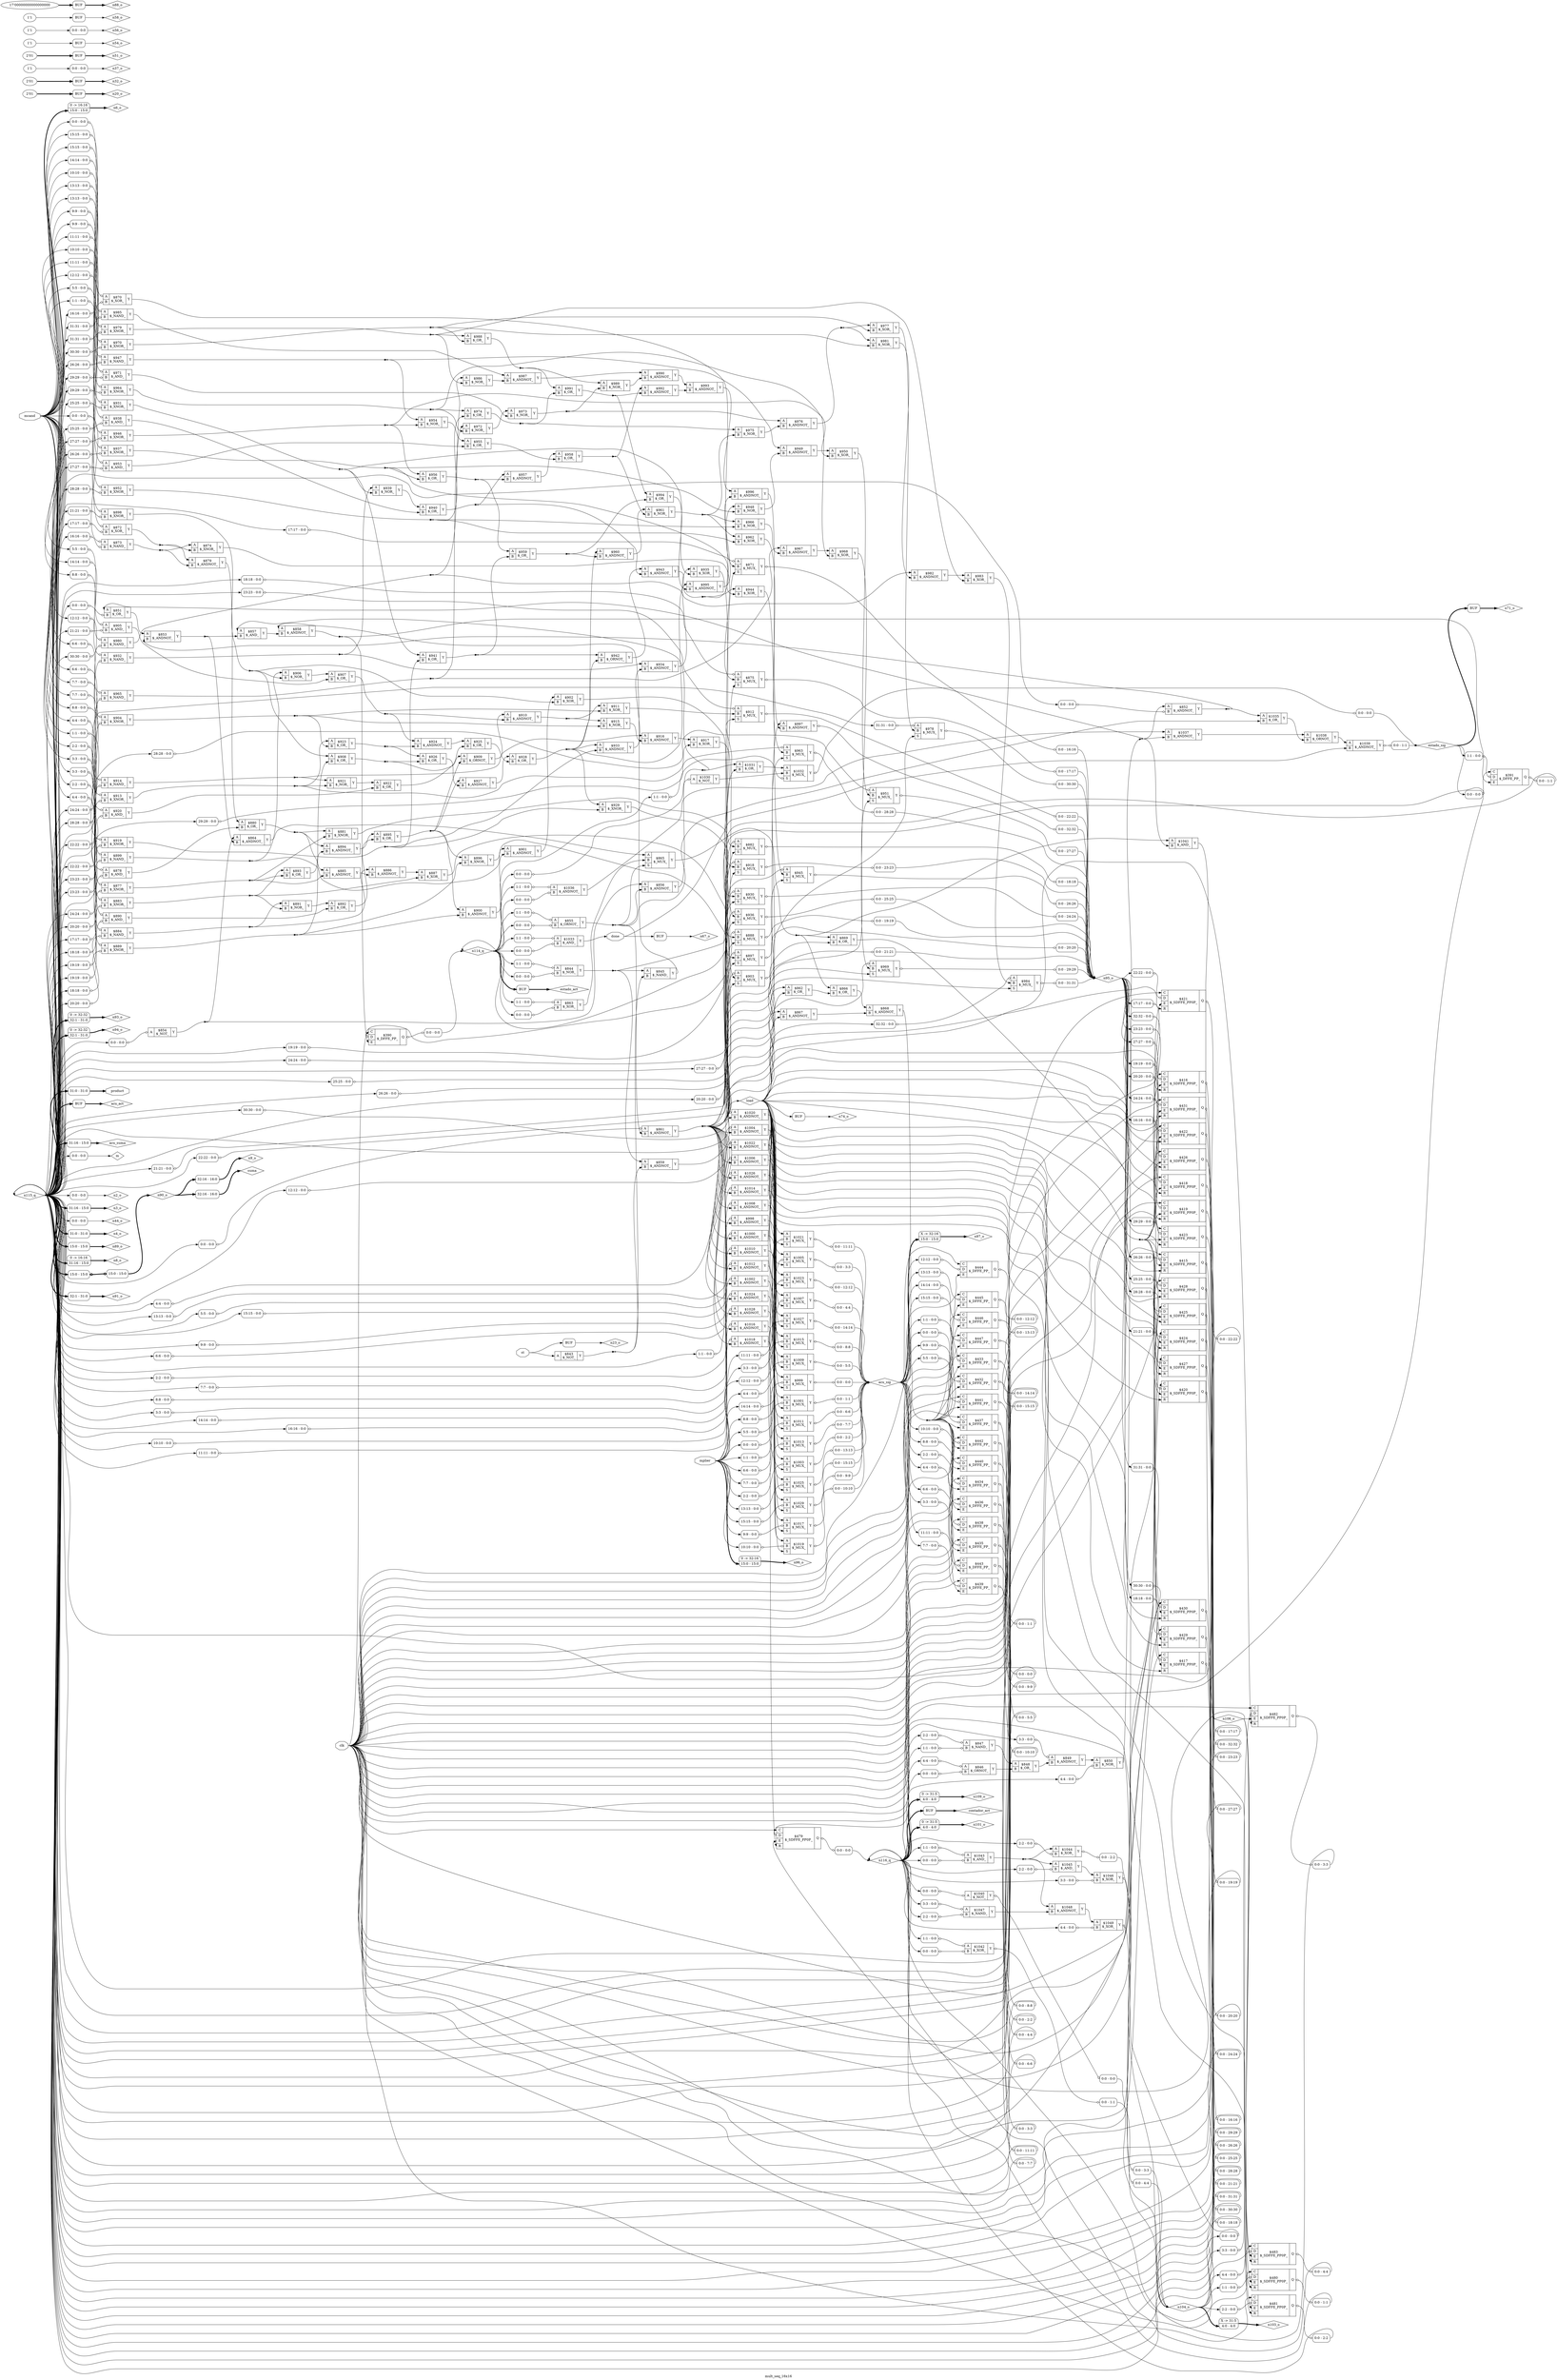 digraph "mult_seq_16x16" {
label="mult_seq_16x16";
rankdir="LR";
remincross=true;
n162 [ shape=diamond, label="acu_act", color="black", fontcolor="black" ];
n163 [ shape=diamond, label="acu_sig", color="black", fontcolor="black" ];
n164 [ shape=diamond, label="acu_suma", color="black", fontcolor="black" ];
n165 [ shape=octagon, label="clk", color="black", fontcolor="black" ];
n166 [ shape=diamond, label="contador_act", color="black", fontcolor="black" ];
n167 [ shape=octagon, label="done", color="black", fontcolor="black" ];
n168 [ shape=diamond, label="estado_act", color="black", fontcolor="black" ];
n169 [ shape=diamond, label="estado_sig", color="black", fontcolor="black" ];
n170 [ shape=diamond, label="load", color="black", fontcolor="black" ];
n171 [ shape=diamond, label="m", color="black", fontcolor="black" ];
n172 [ shape=octagon, label="mcand", color="black", fontcolor="black" ];
n173 [ shape=octagon, label="mplier", color="black", fontcolor="black" ];
n174 [ shape=diamond, label="n101_o", color="black", fontcolor="black" ];
n175 [ shape=diamond, label="n103_o", color="black", fontcolor="black" ];
n176 [ shape=diamond, label="n104_o", color="black", fontcolor="black" ];
n177 [ shape=diamond, label="n106_o", color="black", fontcolor="black" ];
n178 [ shape=diamond, label="n109_o", color="black", fontcolor="black" ];
n179 [ shape=diamond, label="n114_q", color="black", fontcolor="black" ];
n180 [ shape=diamond, label="n115_q", color="black", fontcolor="black" ];
n181 [ shape=diamond, label="n116_q", color="black", fontcolor="black" ];
n182 [ shape=diamond, label="n20_o", color="black", fontcolor="black" ];
n183 [ shape=diamond, label="n23_o", color="black", fontcolor="black" ];
n184 [ shape=diamond, label="n2_o", color="black", fontcolor="black" ];
n185 [ shape=diamond, label="n32_o", color="black", fontcolor="black" ];
n186 [ shape=diamond, label="n37_o", color="black", fontcolor="black" ];
n187 [ shape=diamond, label="n3_o", color="black", fontcolor="black" ];
n188 [ shape=diamond, label="n44_o", color="black", fontcolor="black" ];
n189 [ shape=diamond, label="n4_o", color="black", fontcolor="black" ];
n190 [ shape=diamond, label="n51_o", color="black", fontcolor="black" ];
n191 [ shape=diamond, label="n54_o", color="black", fontcolor="black" ];
n192 [ shape=diamond, label="n56_o", color="black", fontcolor="black" ];
n193 [ shape=diamond, label="n58_o", color="black", fontcolor="black" ];
n194 [ shape=diamond, label="n67_o", color="black", fontcolor="black" ];
n195 [ shape=diamond, label="n6_o", color="black", fontcolor="black" ];
n196 [ shape=diamond, label="n71_o", color="black", fontcolor="black" ];
n197 [ shape=diamond, label="n74_o", color="black", fontcolor="black" ];
n198 [ shape=diamond, label="n88_o", color="black", fontcolor="black" ];
n199 [ shape=diamond, label="n89_o", color="black", fontcolor="black" ];
n200 [ shape=diamond, label="n8_o", color="black", fontcolor="black" ];
n201 [ shape=diamond, label="n90_o", color="black", fontcolor="black" ];
n202 [ shape=diamond, label="n91_o", color="black", fontcolor="black" ];
n203 [ shape=diamond, label="n93_o", color="black", fontcolor="black" ];
n204 [ shape=diamond, label="n94_o", color="black", fontcolor="black" ];
n205 [ shape=diamond, label="n95_o", color="black", fontcolor="black" ];
n206 [ shape=diamond, label="n96_o", color="black", fontcolor="black" ];
n207 [ shape=diamond, label="n97_o", color="black", fontcolor="black" ];
n208 [ shape=diamond, label="n9_o", color="black", fontcolor="black" ];
n209 [ shape=octagon, label="product", color="black", fontcolor="black" ];
n210 [ shape=octagon, label="st", color="black", fontcolor="black" ];
n211 [ shape=diamond, label="suma", color="black", fontcolor="black" ];
c215 [ shape=record, label="{{<p212> A|<p213> B}|$1000\n$_ANDNOT_|{<p214> Y}}",  ];
x0 [ shape=record, style=rounded, label="<s0> 2:2 - 0:0 ", color="black", fontcolor="black" ];
x0:e -> c215:p212:w [arrowhead=odiamond, arrowtail=odiamond, dir=both, color="black", fontcolor="black", label=""];
c217 [ shape=record, label="{{<p212> A|<p213> B|<p216> S}|$1001\n$_MUX_|{<p214> Y}}",  ];
x1 [ shape=record, style=rounded, label="<s0> 1:1 - 0:0 ", color="black", fontcolor="black" ];
x1:e -> c217:p213:w [arrowhead=odiamond, arrowtail=odiamond, dir=both, color="black", fontcolor="black", label=""];
x2 [ shape=record, style=rounded, label="<s0> 0:0 - 1:1 ", color="black", fontcolor="black" ];
c217:p214:e -> x2:w [arrowhead=odiamond, arrowtail=odiamond, dir=both, color="black", fontcolor="black", label=""];
c218 [ shape=record, label="{{<p212> A|<p213> B}|$1002\n$_ANDNOT_|{<p214> Y}}",  ];
x3 [ shape=record, style=rounded, label="<s0> 3:3 - 0:0 ", color="black", fontcolor="black" ];
x3:e -> c218:p212:w [arrowhead=odiamond, arrowtail=odiamond, dir=both, color="black", fontcolor="black", label=""];
c219 [ shape=record, label="{{<p212> A|<p213> B|<p216> S}|$1003\n$_MUX_|{<p214> Y}}",  ];
x4 [ shape=record, style=rounded, label="<s0> 2:2 - 0:0 ", color="black", fontcolor="black" ];
x4:e -> c219:p213:w [arrowhead=odiamond, arrowtail=odiamond, dir=both, color="black", fontcolor="black", label=""];
x5 [ shape=record, style=rounded, label="<s0> 0:0 - 2:2 ", color="black", fontcolor="black" ];
c219:p214:e -> x5:w [arrowhead=odiamond, arrowtail=odiamond, dir=both, color="black", fontcolor="black", label=""];
c220 [ shape=record, label="{{<p212> A|<p213> B}|$1004\n$_ANDNOT_|{<p214> Y}}",  ];
x6 [ shape=record, style=rounded, label="<s0> 4:4 - 0:0 ", color="black", fontcolor="black" ];
x6:e -> c220:p212:w [arrowhead=odiamond, arrowtail=odiamond, dir=both, color="black", fontcolor="black", label=""];
c221 [ shape=record, label="{{<p212> A|<p213> B|<p216> S}|$1005\n$_MUX_|{<p214> Y}}",  ];
x7 [ shape=record, style=rounded, label="<s0> 3:3 - 0:0 ", color="black", fontcolor="black" ];
x7:e -> c221:p213:w [arrowhead=odiamond, arrowtail=odiamond, dir=both, color="black", fontcolor="black", label=""];
x8 [ shape=record, style=rounded, label="<s0> 0:0 - 3:3 ", color="black", fontcolor="black" ];
c221:p214:e -> x8:w [arrowhead=odiamond, arrowtail=odiamond, dir=both, color="black", fontcolor="black", label=""];
c222 [ shape=record, label="{{<p212> A|<p213> B}|$1006\n$_ANDNOT_|{<p214> Y}}",  ];
x9 [ shape=record, style=rounded, label="<s0> 5:5 - 0:0 ", color="black", fontcolor="black" ];
x9:e -> c222:p212:w [arrowhead=odiamond, arrowtail=odiamond, dir=both, color="black", fontcolor="black", label=""];
c223 [ shape=record, label="{{<p212> A|<p213> B|<p216> S}|$1007\n$_MUX_|{<p214> Y}}",  ];
x10 [ shape=record, style=rounded, label="<s0> 4:4 - 0:0 ", color="black", fontcolor="black" ];
x10:e -> c223:p213:w [arrowhead=odiamond, arrowtail=odiamond, dir=both, color="black", fontcolor="black", label=""];
x11 [ shape=record, style=rounded, label="<s0> 0:0 - 4:4 ", color="black", fontcolor="black" ];
c223:p214:e -> x11:w [arrowhead=odiamond, arrowtail=odiamond, dir=both, color="black", fontcolor="black", label=""];
c224 [ shape=record, label="{{<p212> A|<p213> B}|$1008\n$_ANDNOT_|{<p214> Y}}",  ];
x12 [ shape=record, style=rounded, label="<s0> 6:6 - 0:0 ", color="black", fontcolor="black" ];
x12:e -> c224:p212:w [arrowhead=odiamond, arrowtail=odiamond, dir=both, color="black", fontcolor="black", label=""];
c225 [ shape=record, label="{{<p212> A|<p213> B|<p216> S}|$1009\n$_MUX_|{<p214> Y}}",  ];
x13 [ shape=record, style=rounded, label="<s0> 5:5 - 0:0 ", color="black", fontcolor="black" ];
x13:e -> c225:p213:w [arrowhead=odiamond, arrowtail=odiamond, dir=both, color="black", fontcolor="black", label=""];
x14 [ shape=record, style=rounded, label="<s0> 0:0 - 5:5 ", color="black", fontcolor="black" ];
c225:p214:e -> x14:w [arrowhead=odiamond, arrowtail=odiamond, dir=both, color="black", fontcolor="black", label=""];
c226 [ shape=record, label="{{<p212> A|<p213> B}|$1010\n$_ANDNOT_|{<p214> Y}}",  ];
x15 [ shape=record, style=rounded, label="<s0> 7:7 - 0:0 ", color="black", fontcolor="black" ];
x15:e -> c226:p212:w [arrowhead=odiamond, arrowtail=odiamond, dir=both, color="black", fontcolor="black", label=""];
c227 [ shape=record, label="{{<p212> A|<p213> B|<p216> S}|$1011\n$_MUX_|{<p214> Y}}",  ];
x16 [ shape=record, style=rounded, label="<s0> 6:6 - 0:0 ", color="black", fontcolor="black" ];
x16:e -> c227:p213:w [arrowhead=odiamond, arrowtail=odiamond, dir=both, color="black", fontcolor="black", label=""];
x17 [ shape=record, style=rounded, label="<s0> 0:0 - 6:6 ", color="black", fontcolor="black" ];
c227:p214:e -> x17:w [arrowhead=odiamond, arrowtail=odiamond, dir=both, color="black", fontcolor="black", label=""];
c228 [ shape=record, label="{{<p212> A|<p213> B}|$1012\n$_ANDNOT_|{<p214> Y}}",  ];
x18 [ shape=record, style=rounded, label="<s0> 8:8 - 0:0 ", color="black", fontcolor="black" ];
x18:e -> c228:p212:w [arrowhead=odiamond, arrowtail=odiamond, dir=both, color="black", fontcolor="black", label=""];
c229 [ shape=record, label="{{<p212> A|<p213> B|<p216> S}|$1013\n$_MUX_|{<p214> Y}}",  ];
x19 [ shape=record, style=rounded, label="<s0> 7:7 - 0:0 ", color="black", fontcolor="black" ];
x19:e -> c229:p213:w [arrowhead=odiamond, arrowtail=odiamond, dir=both, color="black", fontcolor="black", label=""];
x20 [ shape=record, style=rounded, label="<s0> 0:0 - 7:7 ", color="black", fontcolor="black" ];
c229:p214:e -> x20:w [arrowhead=odiamond, arrowtail=odiamond, dir=both, color="black", fontcolor="black", label=""];
c230 [ shape=record, label="{{<p212> A|<p213> B}|$1014\n$_ANDNOT_|{<p214> Y}}",  ];
x21 [ shape=record, style=rounded, label="<s0> 9:9 - 0:0 ", color="black", fontcolor="black" ];
x21:e -> c230:p212:w [arrowhead=odiamond, arrowtail=odiamond, dir=both, color="black", fontcolor="black", label=""];
c231 [ shape=record, label="{{<p212> A|<p213> B|<p216> S}|$1015\n$_MUX_|{<p214> Y}}",  ];
x22 [ shape=record, style=rounded, label="<s0> 8:8 - 0:0 ", color="black", fontcolor="black" ];
x22:e -> c231:p213:w [arrowhead=odiamond, arrowtail=odiamond, dir=both, color="black", fontcolor="black", label=""];
x23 [ shape=record, style=rounded, label="<s0> 0:0 - 8:8 ", color="black", fontcolor="black" ];
c231:p214:e -> x23:w [arrowhead=odiamond, arrowtail=odiamond, dir=both, color="black", fontcolor="black", label=""];
c232 [ shape=record, label="{{<p212> A|<p213> B}|$1016\n$_ANDNOT_|{<p214> Y}}",  ];
x24 [ shape=record, style=rounded, label="<s0> 10:10 - 0:0 ", color="black", fontcolor="black" ];
x24:e -> c232:p212:w [arrowhead=odiamond, arrowtail=odiamond, dir=both, color="black", fontcolor="black", label=""];
c233 [ shape=record, label="{{<p212> A|<p213> B|<p216> S}|$1017\n$_MUX_|{<p214> Y}}",  ];
x25 [ shape=record, style=rounded, label="<s0> 9:9 - 0:0 ", color="black", fontcolor="black" ];
x25:e -> c233:p213:w [arrowhead=odiamond, arrowtail=odiamond, dir=both, color="black", fontcolor="black", label=""];
x26 [ shape=record, style=rounded, label="<s0> 0:0 - 9:9 ", color="black", fontcolor="black" ];
c233:p214:e -> x26:w [arrowhead=odiamond, arrowtail=odiamond, dir=both, color="black", fontcolor="black", label=""];
c234 [ shape=record, label="{{<p212> A|<p213> B}|$1018\n$_ANDNOT_|{<p214> Y}}",  ];
x27 [ shape=record, style=rounded, label="<s0> 11:11 - 0:0 ", color="black", fontcolor="black" ];
x27:e -> c234:p212:w [arrowhead=odiamond, arrowtail=odiamond, dir=both, color="black", fontcolor="black", label=""];
c235 [ shape=record, label="{{<p212> A|<p213> B|<p216> S}|$1019\n$_MUX_|{<p214> Y}}",  ];
x28 [ shape=record, style=rounded, label="<s0> 10:10 - 0:0 ", color="black", fontcolor="black" ];
x28:e -> c235:p213:w [arrowhead=odiamond, arrowtail=odiamond, dir=both, color="black", fontcolor="black", label=""];
x29 [ shape=record, style=rounded, label="<s0> 0:0 - 10:10 ", color="black", fontcolor="black" ];
c235:p214:e -> x29:w [arrowhead=odiamond, arrowtail=odiamond, dir=both, color="black", fontcolor="black", label=""];
c236 [ shape=record, label="{{<p212> A|<p213> B}|$1020\n$_ANDNOT_|{<p214> Y}}",  ];
x30 [ shape=record, style=rounded, label="<s0> 12:12 - 0:0 ", color="black", fontcolor="black" ];
x30:e -> c236:p212:w [arrowhead=odiamond, arrowtail=odiamond, dir=both, color="black", fontcolor="black", label=""];
c237 [ shape=record, label="{{<p212> A|<p213> B|<p216> S}|$1021\n$_MUX_|{<p214> Y}}",  ];
x31 [ shape=record, style=rounded, label="<s0> 11:11 - 0:0 ", color="black", fontcolor="black" ];
x31:e -> c237:p213:w [arrowhead=odiamond, arrowtail=odiamond, dir=both, color="black", fontcolor="black", label=""];
x32 [ shape=record, style=rounded, label="<s0> 0:0 - 11:11 ", color="black", fontcolor="black" ];
c237:p214:e -> x32:w [arrowhead=odiamond, arrowtail=odiamond, dir=both, color="black", fontcolor="black", label=""];
c238 [ shape=record, label="{{<p212> A|<p213> B}|$1022\n$_ANDNOT_|{<p214> Y}}",  ];
x33 [ shape=record, style=rounded, label="<s0> 13:13 - 0:0 ", color="black", fontcolor="black" ];
x33:e -> c238:p212:w [arrowhead=odiamond, arrowtail=odiamond, dir=both, color="black", fontcolor="black", label=""];
c239 [ shape=record, label="{{<p212> A|<p213> B|<p216> S}|$1023\n$_MUX_|{<p214> Y}}",  ];
x34 [ shape=record, style=rounded, label="<s0> 12:12 - 0:0 ", color="black", fontcolor="black" ];
x34:e -> c239:p213:w [arrowhead=odiamond, arrowtail=odiamond, dir=both, color="black", fontcolor="black", label=""];
x35 [ shape=record, style=rounded, label="<s0> 0:0 - 12:12 ", color="black", fontcolor="black" ];
c239:p214:e -> x35:w [arrowhead=odiamond, arrowtail=odiamond, dir=both, color="black", fontcolor="black", label=""];
c240 [ shape=record, label="{{<p212> A|<p213> B}|$1024\n$_ANDNOT_|{<p214> Y}}",  ];
x36 [ shape=record, style=rounded, label="<s0> 14:14 - 0:0 ", color="black", fontcolor="black" ];
x36:e -> c240:p212:w [arrowhead=odiamond, arrowtail=odiamond, dir=both, color="black", fontcolor="black", label=""];
c241 [ shape=record, label="{{<p212> A|<p213> B|<p216> S}|$1025\n$_MUX_|{<p214> Y}}",  ];
x37 [ shape=record, style=rounded, label="<s0> 13:13 - 0:0 ", color="black", fontcolor="black" ];
x37:e -> c241:p213:w [arrowhead=odiamond, arrowtail=odiamond, dir=both, color="black", fontcolor="black", label=""];
x38 [ shape=record, style=rounded, label="<s0> 0:0 - 13:13 ", color="black", fontcolor="black" ];
c241:p214:e -> x38:w [arrowhead=odiamond, arrowtail=odiamond, dir=both, color="black", fontcolor="black", label=""];
c242 [ shape=record, label="{{<p212> A|<p213> B}|$1026\n$_ANDNOT_|{<p214> Y}}",  ];
x39 [ shape=record, style=rounded, label="<s0> 15:15 - 0:0 ", color="black", fontcolor="black" ];
x39:e -> c242:p212:w [arrowhead=odiamond, arrowtail=odiamond, dir=both, color="black", fontcolor="black", label=""];
c243 [ shape=record, label="{{<p212> A|<p213> B|<p216> S}|$1027\n$_MUX_|{<p214> Y}}",  ];
x40 [ shape=record, style=rounded, label="<s0> 14:14 - 0:0 ", color="black", fontcolor="black" ];
x40:e -> c243:p213:w [arrowhead=odiamond, arrowtail=odiamond, dir=both, color="black", fontcolor="black", label=""];
x41 [ shape=record, style=rounded, label="<s0> 0:0 - 14:14 ", color="black", fontcolor="black" ];
c243:p214:e -> x41:w [arrowhead=odiamond, arrowtail=odiamond, dir=both, color="black", fontcolor="black", label=""];
c244 [ shape=record, label="{{<p212> A|<p213> B}|$1028\n$_ANDNOT_|{<p214> Y}}",  ];
x42 [ shape=record, style=rounded, label="<s0> 16:16 - 0:0 ", color="black", fontcolor="black" ];
x42:e -> c244:p212:w [arrowhead=odiamond, arrowtail=odiamond, dir=both, color="black", fontcolor="black", label=""];
c245 [ shape=record, label="{{<p212> A|<p213> B|<p216> S}|$1029\n$_MUX_|{<p214> Y}}",  ];
x43 [ shape=record, style=rounded, label="<s0> 15:15 - 0:0 ", color="black", fontcolor="black" ];
x43:e -> c245:p213:w [arrowhead=odiamond, arrowtail=odiamond, dir=both, color="black", fontcolor="black", label=""];
x44 [ shape=record, style=rounded, label="<s0> 0:0 - 15:15 ", color="black", fontcolor="black" ];
c245:p214:e -> x44:w [arrowhead=odiamond, arrowtail=odiamond, dir=both, color="black", fontcolor="black", label=""];
c246 [ shape=record, label="{{<p212> A}|$1030\n$_NOT_|{<p214> Y}}",  ];
x45 [ shape=record, style=rounded, label="<s0> 0:0 - 0:0 ", color="black", fontcolor="black" ];
x45:e -> c246:p212:w [arrowhead=odiamond, arrowtail=odiamond, dir=both, color="black", fontcolor="black", label=""];
c247 [ shape=record, label="{{<p212> A|<p213> B}|$1031\n$_OR_|{<p214> Y}}",  ];
c248 [ shape=record, label="{{<p212> A|<p213> B|<p216> S}|$1032\n$_MUX_|{<p214> Y}}",  ];
x46 [ shape=record, style=rounded, label="<s0> 1:1 - 0:0 ", color="black", fontcolor="black" ];
x46:e -> c248:p216:w [arrowhead=odiamond, arrowtail=odiamond, dir=both, color="black", fontcolor="black", label=""];
x47 [ shape=record, style=rounded, label="<s0> 0:0 - 0:0 ", color="black", fontcolor="black" ];
c248:p214:e -> x47:w [arrowhead=odiamond, arrowtail=odiamond, dir=both, color="black", fontcolor="black", label=""];
c249 [ shape=record, label="{{<p212> A|<p213> B}|$1033\n$_AND_|{<p214> Y}}",  ];
x48 [ shape=record, style=rounded, label="<s0> 1:1 - 0:0 ", color="black", fontcolor="black" ];
x48:e -> c249:p212:w [arrowhead=odiamond, arrowtail=odiamond, dir=both, color="black", fontcolor="black", label=""];
x49 [ shape=record, style=rounded, label="<s0> 0:0 - 0:0 ", color="black", fontcolor="black" ];
x49:e -> c249:p213:w [arrowhead=odiamond, arrowtail=odiamond, dir=both, color="black", fontcolor="black", label=""];
c250 [ shape=record, label="{{<p212> A|<p213> B}|$1035\n$_OR_|{<p214> Y}}",  ];
c251 [ shape=record, label="{{<p212> A|<p213> B}|$1036\n$_ANDNOT_|{<p214> Y}}",  ];
x50 [ shape=record, style=rounded, label="<s0> 1:1 - 0:0 ", color="black", fontcolor="black" ];
x50:e -> c251:p212:w [arrowhead=odiamond, arrowtail=odiamond, dir=both, color="black", fontcolor="black", label=""];
x51 [ shape=record, style=rounded, label="<s0> 0:0 - 0:0 ", color="black", fontcolor="black" ];
x51:e -> c251:p213:w [arrowhead=odiamond, arrowtail=odiamond, dir=both, color="black", fontcolor="black", label=""];
c252 [ shape=record, label="{{<p212> A|<p213> B}|$1037\n$_ANDNOT_|{<p214> Y}}",  ];
c253 [ shape=record, label="{{<p212> A|<p213> B}|$1038\n$_ORNOT_|{<p214> Y}}",  ];
c254 [ shape=record, label="{{<p212> A|<p213> B}|$1039\n$_ANDNOT_|{<p214> Y}}",  ];
x52 [ shape=record, style=rounded, label="<s0> 0:0 - 1:1 ", color="black", fontcolor="black" ];
c254:p214:e -> x52:w [arrowhead=odiamond, arrowtail=odiamond, dir=both, color="black", fontcolor="black", label=""];
c255 [ shape=record, label="{{<p212> A}|$1040\n$_NOT_|{<p214> Y}}",  ];
x53 [ shape=record, style=rounded, label="<s0> 0:0 - 0:0 ", color="black", fontcolor="black" ];
x53:e -> c255:p212:w [arrowhead=odiamond, arrowtail=odiamond, dir=both, color="black", fontcolor="black", label=""];
x54 [ shape=record, style=rounded, label="<s0> 0:0 - 0:0 ", color="black", fontcolor="black" ];
c255:p214:e -> x54:w [arrowhead=odiamond, arrowtail=odiamond, dir=both, color="black", fontcolor="black", label=""];
c256 [ shape=record, label="{{<p212> A|<p213> B}|$1041\n$_AND_|{<p214> Y}}",  ];
c257 [ shape=record, label="{{<p212> A|<p213> B}|$1042\n$_XOR_|{<p214> Y}}",  ];
x55 [ shape=record, style=rounded, label="<s0> 1:1 - 0:0 ", color="black", fontcolor="black" ];
x55:e -> c257:p212:w [arrowhead=odiamond, arrowtail=odiamond, dir=both, color="black", fontcolor="black", label=""];
x56 [ shape=record, style=rounded, label="<s0> 0:0 - 0:0 ", color="black", fontcolor="black" ];
x56:e -> c257:p213:w [arrowhead=odiamond, arrowtail=odiamond, dir=both, color="black", fontcolor="black", label=""];
x57 [ shape=record, style=rounded, label="<s0> 0:0 - 1:1 ", color="black", fontcolor="black" ];
c257:p214:e -> x57:w [arrowhead=odiamond, arrowtail=odiamond, dir=both, color="black", fontcolor="black", label=""];
c258 [ shape=record, label="{{<p212> A|<p213> B}|$1043\n$_AND_|{<p214> Y}}",  ];
x58 [ shape=record, style=rounded, label="<s0> 1:1 - 0:0 ", color="black", fontcolor="black" ];
x58:e -> c258:p212:w [arrowhead=odiamond, arrowtail=odiamond, dir=both, color="black", fontcolor="black", label=""];
x59 [ shape=record, style=rounded, label="<s0> 0:0 - 0:0 ", color="black", fontcolor="black" ];
x59:e -> c258:p213:w [arrowhead=odiamond, arrowtail=odiamond, dir=both, color="black", fontcolor="black", label=""];
c259 [ shape=record, label="{{<p212> A|<p213> B}|$1044\n$_XOR_|{<p214> Y}}",  ];
x60 [ shape=record, style=rounded, label="<s0> 2:2 - 0:0 ", color="black", fontcolor="black" ];
x60:e -> c259:p213:w [arrowhead=odiamond, arrowtail=odiamond, dir=both, color="black", fontcolor="black", label=""];
x61 [ shape=record, style=rounded, label="<s0> 0:0 - 2:2 ", color="black", fontcolor="black" ];
c259:p214:e -> x61:w [arrowhead=odiamond, arrowtail=odiamond, dir=both, color="black", fontcolor="black", label=""];
c260 [ shape=record, label="{{<p212> A|<p213> B}|$1045\n$_AND_|{<p214> Y}}",  ];
x62 [ shape=record, style=rounded, label="<s0> 2:2 - 0:0 ", color="black", fontcolor="black" ];
x62:e -> c260:p213:w [arrowhead=odiamond, arrowtail=odiamond, dir=both, color="black", fontcolor="black", label=""];
c261 [ shape=record, label="{{<p212> A|<p213> B}|$1046\n$_XOR_|{<p214> Y}}",  ];
x63 [ shape=record, style=rounded, label="<s0> 3:3 - 0:0 ", color="black", fontcolor="black" ];
x63:e -> c261:p213:w [arrowhead=odiamond, arrowtail=odiamond, dir=both, color="black", fontcolor="black", label=""];
x64 [ shape=record, style=rounded, label="<s0> 0:0 - 3:3 ", color="black", fontcolor="black" ];
c261:p214:e -> x64:w [arrowhead=odiamond, arrowtail=odiamond, dir=both, color="black", fontcolor="black", label=""];
c262 [ shape=record, label="{{<p212> A|<p213> B}|$1047\n$_NAND_|{<p214> Y}}",  ];
x65 [ shape=record, style=rounded, label="<s0> 3:3 - 0:0 ", color="black", fontcolor="black" ];
x65:e -> c262:p212:w [arrowhead=odiamond, arrowtail=odiamond, dir=both, color="black", fontcolor="black", label=""];
x66 [ shape=record, style=rounded, label="<s0> 2:2 - 0:0 ", color="black", fontcolor="black" ];
x66:e -> c262:p213:w [arrowhead=odiamond, arrowtail=odiamond, dir=both, color="black", fontcolor="black", label=""];
c263 [ shape=record, label="{{<p212> A|<p213> B}|$1048\n$_ANDNOT_|{<p214> Y}}",  ];
c264 [ shape=record, label="{{<p212> A|<p213> B}|$1049\n$_XOR_|{<p214> Y}}",  ];
x67 [ shape=record, style=rounded, label="<s0> 4:4 - 0:0 ", color="black", fontcolor="black" ];
x67:e -> c264:p213:w [arrowhead=odiamond, arrowtail=odiamond, dir=both, color="black", fontcolor="black", label=""];
x68 [ shape=record, style=rounded, label="<s0> 0:0 - 4:4 ", color="black", fontcolor="black" ];
c264:p214:e -> x68:w [arrowhead=odiamond, arrowtail=odiamond, dir=both, color="black", fontcolor="black", label=""];
c265 [ shape=record, label="{{<p212> A}|$843\n$_NOT_|{<p214> Y}}",  ];
c266 [ shape=record, label="{{<p212> A|<p213> B}|$844\n$_NOR_|{<p214> Y}}",  ];
x69 [ shape=record, style=rounded, label="<s0> 1:1 - 0:0 ", color="black", fontcolor="black" ];
x69:e -> c266:p212:w [arrowhead=odiamond, arrowtail=odiamond, dir=both, color="black", fontcolor="black", label=""];
x70 [ shape=record, style=rounded, label="<s0> 0:0 - 0:0 ", color="black", fontcolor="black" ];
x70:e -> c266:p213:w [arrowhead=odiamond, arrowtail=odiamond, dir=both, color="black", fontcolor="black", label=""];
c267 [ shape=record, label="{{<p212> A|<p213> B}|$845\n$_NAND_|{<p214> Y}}",  ];
c268 [ shape=record, label="{{<p212> A|<p213> B}|$846\n$_ORNOT_|{<p214> Y}}",  ];
x71 [ shape=record, style=rounded, label="<s0> 4:4 - 0:0 ", color="black", fontcolor="black" ];
x71:e -> c268:p212:w [arrowhead=odiamond, arrowtail=odiamond, dir=both, color="black", fontcolor="black", label=""];
x72 [ shape=record, style=rounded, label="<s0> 0:0 - 0:0 ", color="black", fontcolor="black" ];
x72:e -> c268:p213:w [arrowhead=odiamond, arrowtail=odiamond, dir=both, color="black", fontcolor="black", label=""];
c269 [ shape=record, label="{{<p212> A|<p213> B}|$847\n$_NAND_|{<p214> Y}}",  ];
x73 [ shape=record, style=rounded, label="<s0> 2:2 - 0:0 ", color="black", fontcolor="black" ];
x73:e -> c269:p212:w [arrowhead=odiamond, arrowtail=odiamond, dir=both, color="black", fontcolor="black", label=""];
x74 [ shape=record, style=rounded, label="<s0> 1:1 - 0:0 ", color="black", fontcolor="black" ];
x74:e -> c269:p213:w [arrowhead=odiamond, arrowtail=odiamond, dir=both, color="black", fontcolor="black", label=""];
c270 [ shape=record, label="{{<p212> A|<p213> B}|$848\n$_OR_|{<p214> Y}}",  ];
c271 [ shape=record, label="{{<p212> A|<p213> B}|$849\n$_ANDNOT_|{<p214> Y}}",  ];
x75 [ shape=record, style=rounded, label="<s0> 3:3 - 0:0 ", color="black", fontcolor="black" ];
x75:e -> c271:p212:w [arrowhead=odiamond, arrowtail=odiamond, dir=both, color="black", fontcolor="black", label=""];
c272 [ shape=record, label="{{<p212> A|<p213> B}|$850\n$_NOR_|{<p214> Y}}",  ];
x76 [ shape=record, style=rounded, label="<s0> 4:4 - 0:0 ", color="black", fontcolor="black" ];
x76:e -> c272:p213:w [arrowhead=odiamond, arrowtail=odiamond, dir=both, color="black", fontcolor="black", label=""];
c273 [ shape=record, label="{{<p212> A|<p213> B}|$851\n$_OR_|{<p214> Y}}",  ];
x77 [ shape=record, style=rounded, label="<s0> 0:0 - 0:0 ", color="black", fontcolor="black" ];
x77:e -> c273:p213:w [arrowhead=odiamond, arrowtail=odiamond, dir=both, color="black", fontcolor="black", label=""];
c274 [ shape=record, label="{{<p212> A|<p213> B}|$852\n$_ANDNOT_|{<p214> Y}}",  ];
x78 [ shape=record, style=rounded, label="<s0> 0:0 - 0:0 ", color="black", fontcolor="black" ];
x78:e -> c274:p213:w [arrowhead=odiamond, arrowtail=odiamond, dir=both, color="black", fontcolor="black", label=""];
c275 [ shape=record, label="{{<p212> A|<p213> B}|$853\n$_ANDNOT_|{<p214> Y}}",  ];
c276 [ shape=record, label="{{<p212> A}|$854\n$_NOT_|{<p214> Y}}",  ];
x79 [ shape=record, style=rounded, label="<s0> 0:0 - 0:0 ", color="black", fontcolor="black" ];
x79:e -> c276:p212:w [arrowhead=odiamond, arrowtail=odiamond, dir=both, color="black", fontcolor="black", label=""];
c277 [ shape=record, label="{{<p212> A|<p213> B}|$855\n$_ORNOT_|{<p214> Y}}",  ];
x80 [ shape=record, style=rounded, label="<s0> 1:1 - 0:0 ", color="black", fontcolor="black" ];
x80:e -> c277:p212:w [arrowhead=odiamond, arrowtail=odiamond, dir=both, color="black", fontcolor="black", label=""];
x81 [ shape=record, style=rounded, label="<s0> 0:0 - 0:0 ", color="black", fontcolor="black" ];
x81:e -> c277:p213:w [arrowhead=odiamond, arrowtail=odiamond, dir=both, color="black", fontcolor="black", label=""];
c278 [ shape=record, label="{{<p212> A|<p213> B}|$856\n$_ANDNOT_|{<p214> Y}}",  ];
c279 [ shape=record, label="{{<p212> A|<p213> B}|$857\n$_AND_|{<p214> Y}}",  ];
c280 [ shape=record, label="{{<p212> A|<p213> B}|$858\n$_ANDNOT_|{<p214> Y}}",  ];
c281 [ shape=record, label="{{<p212> A|<p213> B}|$859\n$_ANDNOT_|{<p214> Y}}",  ];
c282 [ shape=record, label="{{<p212> A|<p213> B}|$861\n$_ANDNOT_|{<p214> Y}}",  ];
x82 [ shape=record, style=rounded, label="<s0> 0:0 - 0:0 ", color="black", fontcolor="black" ];
x82:e -> c282:p212:w [arrowhead=odiamond, arrowtail=odiamond, dir=both, color="black", fontcolor="black", label=""];
c283 [ shape=record, label="{{<p212> A|<p213> B}|$862\n$_OR_|{<p214> Y}}",  ];
c284 [ shape=record, label="{{<p212> A|<p213> B}|$863\n$_XOR_|{<p214> Y}}",  ];
x83 [ shape=record, style=rounded, label="<s0> 1:1 - 0:0 ", color="black", fontcolor="black" ];
x83:e -> c284:p212:w [arrowhead=odiamond, arrowtail=odiamond, dir=both, color="black", fontcolor="black", label=""];
x84 [ shape=record, style=rounded, label="<s0> 0:0 - 0:0 ", color="black", fontcolor="black" ];
x84:e -> c284:p213:w [arrowhead=odiamond, arrowtail=odiamond, dir=both, color="black", fontcolor="black", label=""];
c285 [ shape=record, label="{{<p212> A|<p213> B}|$864\n$_ANDNOT_|{<p214> Y}}",  ];
c286 [ shape=record, label="{{<p212> A|<p213> B|<p216> S}|$865\n$_MUX_|{<p214> Y}}",  ];
c287 [ shape=record, label="{{<p212> A|<p213> B}|$866\n$_OR_|{<p214> Y}}",  ];
c288 [ shape=record, label="{{<p212> A|<p213> B}|$867\n$_ANDNOT_|{<p214> Y}}",  ];
c289 [ shape=record, label="{{<p212> A|<p213> B}|$868\n$_ANDNOT_|{<p214> Y}}",  ];
c290 [ shape=record, label="{{<p212> A|<p213> B}|$869\n$_OR_|{<p214> Y}}",  ];
c291 [ shape=record, label="{{<p212> A|<p213> B}|$870\n$_XOR_|{<p214> Y}}",  ];
x85 [ shape=record, style=rounded, label="<s0> 0:0 - 0:0 ", color="black", fontcolor="black" ];
x85:e -> c291:p212:w [arrowhead=odiamond, arrowtail=odiamond, dir=both, color="black", fontcolor="black", label=""];
x86 [ shape=record, style=rounded, label="<s0> 16:16 - 0:0 ", color="black", fontcolor="black" ];
x86:e -> c291:p213:w [arrowhead=odiamond, arrowtail=odiamond, dir=both, color="black", fontcolor="black", label=""];
c292 [ shape=record, label="{{<p212> A|<p213> B|<p216> S}|$871\n$_MUX_|{<p214> Y}}",  ];
x87 [ shape=record, style=rounded, label="<s0> 17:17 - 0:0 ", color="black", fontcolor="black" ];
x87:e -> c292:p212:w [arrowhead=odiamond, arrowtail=odiamond, dir=both, color="black", fontcolor="black", label=""];
x88 [ shape=record, style=rounded, label="<s0> 0:0 - 16:16 ", color="black", fontcolor="black" ];
c292:p214:e -> x88:w [arrowhead=odiamond, arrowtail=odiamond, dir=both, color="black", fontcolor="black", label=""];
c293 [ shape=record, label="{{<p212> A|<p213> B}|$872\n$_XOR_|{<p214> Y}}",  ];
x89 [ shape=record, style=rounded, label="<s0> 1:1 - 0:0 ", color="black", fontcolor="black" ];
x89:e -> c293:p212:w [arrowhead=odiamond, arrowtail=odiamond, dir=both, color="black", fontcolor="black", label=""];
x90 [ shape=record, style=rounded, label="<s0> 17:17 - 0:0 ", color="black", fontcolor="black" ];
x90:e -> c293:p213:w [arrowhead=odiamond, arrowtail=odiamond, dir=both, color="black", fontcolor="black", label=""];
c294 [ shape=record, label="{{<p212> A|<p213> B}|$873\n$_NAND_|{<p214> Y}}",  ];
x91 [ shape=record, style=rounded, label="<s0> 0:0 - 0:0 ", color="black", fontcolor="black" ];
x91:e -> c294:p212:w [arrowhead=odiamond, arrowtail=odiamond, dir=both, color="black", fontcolor="black", label=""];
x92 [ shape=record, style=rounded, label="<s0> 16:16 - 0:0 ", color="black", fontcolor="black" ];
x92:e -> c294:p213:w [arrowhead=odiamond, arrowtail=odiamond, dir=both, color="black", fontcolor="black", label=""];
c295 [ shape=record, label="{{<p212> A|<p213> B}|$874\n$_XNOR_|{<p214> Y}}",  ];
c296 [ shape=record, label="{{<p212> A|<p213> B|<p216> S}|$875\n$_MUX_|{<p214> Y}}",  ];
x93 [ shape=record, style=rounded, label="<s0> 18:18 - 0:0 ", color="black", fontcolor="black" ];
x93:e -> c296:p212:w [arrowhead=odiamond, arrowtail=odiamond, dir=both, color="black", fontcolor="black", label=""];
x94 [ shape=record, style=rounded, label="<s0> 0:0 - 17:17 ", color="black", fontcolor="black" ];
c296:p214:e -> x94:w [arrowhead=odiamond, arrowtail=odiamond, dir=both, color="black", fontcolor="black", label=""];
c297 [ shape=record, label="{{<p212> A|<p213> B}|$877\n$_XNOR_|{<p214> Y}}",  ];
x95 [ shape=record, style=rounded, label="<s0> 2:2 - 0:0 ", color="black", fontcolor="black" ];
x95:e -> c297:p212:w [arrowhead=odiamond, arrowtail=odiamond, dir=both, color="black", fontcolor="black", label=""];
x96 [ shape=record, style=rounded, label="<s0> 18:18 - 0:0 ", color="black", fontcolor="black" ];
x96:e -> c297:p213:w [arrowhead=odiamond, arrowtail=odiamond, dir=both, color="black", fontcolor="black", label=""];
c298 [ shape=record, label="{{<p212> A|<p213> B}|$878\n$_AND_|{<p214> Y}}",  ];
x97 [ shape=record, style=rounded, label="<s0> 1:1 - 0:0 ", color="black", fontcolor="black" ];
x97:e -> c298:p212:w [arrowhead=odiamond, arrowtail=odiamond, dir=both, color="black", fontcolor="black", label=""];
x98 [ shape=record, style=rounded, label="<s0> 17:17 - 0:0 ", color="black", fontcolor="black" ];
x98:e -> c298:p213:w [arrowhead=odiamond, arrowtail=odiamond, dir=both, color="black", fontcolor="black", label=""];
c299 [ shape=record, label="{{<p212> A|<p213> B}|$879\n$_ANDNOT_|{<p214> Y}}",  ];
c300 [ shape=record, label="{{<p212> A|<p213> B}|$880\n$_OR_|{<p214> Y}}",  ];
c301 [ shape=record, label="{{<p212> A|<p213> B}|$881\n$_XNOR_|{<p214> Y}}",  ];
c302 [ shape=record, label="{{<p212> A|<p213> B|<p216> S}|$882\n$_MUX_|{<p214> Y}}",  ];
x99 [ shape=record, style=rounded, label="<s0> 19:19 - 0:0 ", color="black", fontcolor="black" ];
x99:e -> c302:p212:w [arrowhead=odiamond, arrowtail=odiamond, dir=both, color="black", fontcolor="black", label=""];
x100 [ shape=record, style=rounded, label="<s0> 0:0 - 18:18 ", color="black", fontcolor="black" ];
c302:p214:e -> x100:w [arrowhead=odiamond, arrowtail=odiamond, dir=both, color="black", fontcolor="black", label=""];
c303 [ shape=record, label="{{<p212> A|<p213> B}|$883\n$_XNOR_|{<p214> Y}}",  ];
x101 [ shape=record, style=rounded, label="<s0> 3:3 - 0:0 ", color="black", fontcolor="black" ];
x101:e -> c303:p212:w [arrowhead=odiamond, arrowtail=odiamond, dir=both, color="black", fontcolor="black", label=""];
x102 [ shape=record, style=rounded, label="<s0> 19:19 - 0:0 ", color="black", fontcolor="black" ];
x102:e -> c303:p213:w [arrowhead=odiamond, arrowtail=odiamond, dir=both, color="black", fontcolor="black", label=""];
c304 [ shape=record, label="{{<p212> A|<p213> B}|$884\n$_NAND_|{<p214> Y}}",  ];
x103 [ shape=record, style=rounded, label="<s0> 2:2 - 0:0 ", color="black", fontcolor="black" ];
x103:e -> c304:p212:w [arrowhead=odiamond, arrowtail=odiamond, dir=both, color="black", fontcolor="black", label=""];
x104 [ shape=record, style=rounded, label="<s0> 18:18 - 0:0 ", color="black", fontcolor="black" ];
x104:e -> c304:p213:w [arrowhead=odiamond, arrowtail=odiamond, dir=both, color="black", fontcolor="black", label=""];
c305 [ shape=record, label="{{<p212> A|<p213> B}|$885\n$_ANDNOT_|{<p214> Y}}",  ];
c306 [ shape=record, label="{{<p212> A|<p213> B}|$886\n$_ANDNOT_|{<p214> Y}}",  ];
c307 [ shape=record, label="{{<p212> A|<p213> B}|$887\n$_XOR_|{<p214> Y}}",  ];
c308 [ shape=record, label="{{<p212> A|<p213> B|<p216> S}|$888\n$_MUX_|{<p214> Y}}",  ];
x105 [ shape=record, style=rounded, label="<s0> 20:20 - 0:0 ", color="black", fontcolor="black" ];
x105:e -> c308:p212:w [arrowhead=odiamond, arrowtail=odiamond, dir=both, color="black", fontcolor="black", label=""];
x106 [ shape=record, style=rounded, label="<s0> 0:0 - 19:19 ", color="black", fontcolor="black" ];
c308:p214:e -> x106:w [arrowhead=odiamond, arrowtail=odiamond, dir=both, color="black", fontcolor="black", label=""];
c309 [ shape=record, label="{{<p212> A|<p213> B}|$889\n$_XNOR_|{<p214> Y}}",  ];
x107 [ shape=record, style=rounded, label="<s0> 4:4 - 0:0 ", color="black", fontcolor="black" ];
x107:e -> c309:p212:w [arrowhead=odiamond, arrowtail=odiamond, dir=both, color="black", fontcolor="black", label=""];
x108 [ shape=record, style=rounded, label="<s0> 20:20 - 0:0 ", color="black", fontcolor="black" ];
x108:e -> c309:p213:w [arrowhead=odiamond, arrowtail=odiamond, dir=both, color="black", fontcolor="black", label=""];
c310 [ shape=record, label="{{<p212> A|<p213> B}|$890\n$_AND_|{<p214> Y}}",  ];
x109 [ shape=record, style=rounded, label="<s0> 3:3 - 0:0 ", color="black", fontcolor="black" ];
x109:e -> c310:p212:w [arrowhead=odiamond, arrowtail=odiamond, dir=both, color="black", fontcolor="black", label=""];
x110 [ shape=record, style=rounded, label="<s0> 19:19 - 0:0 ", color="black", fontcolor="black" ];
x110:e -> c310:p213:w [arrowhead=odiamond, arrowtail=odiamond, dir=both, color="black", fontcolor="black", label=""];
c311 [ shape=record, label="{{<p212> A|<p213> B}|$891\n$_NOR_|{<p214> Y}}",  ];
c312 [ shape=record, label="{{<p212> A|<p213> B}|$892\n$_OR_|{<p214> Y}}",  ];
c313 [ shape=record, label="{{<p212> A|<p213> B}|$893\n$_OR_|{<p214> Y}}",  ];
c314 [ shape=record, label="{{<p212> A|<p213> B}|$894\n$_ANDNOT_|{<p214> Y}}",  ];
c315 [ shape=record, label="{{<p212> A|<p213> B}|$895\n$_OR_|{<p214> Y}}",  ];
c316 [ shape=record, label="{{<p212> A|<p213> B}|$896\n$_XNOR_|{<p214> Y}}",  ];
c317 [ shape=record, label="{{<p212> A|<p213> B|<p216> S}|$897\n$_MUX_|{<p214> Y}}",  ];
x111 [ shape=record, style=rounded, label="<s0> 21:21 - 0:0 ", color="black", fontcolor="black" ];
x111:e -> c317:p212:w [arrowhead=odiamond, arrowtail=odiamond, dir=both, color="black", fontcolor="black", label=""];
x112 [ shape=record, style=rounded, label="<s0> 0:0 - 20:20 ", color="black", fontcolor="black" ];
c317:p214:e -> x112:w [arrowhead=odiamond, arrowtail=odiamond, dir=both, color="black", fontcolor="black", label=""];
c318 [ shape=record, label="{{<p212> A|<p213> B}|$898\n$_XNOR_|{<p214> Y}}",  ];
x113 [ shape=record, style=rounded, label="<s0> 5:5 - 0:0 ", color="black", fontcolor="black" ];
x113:e -> c318:p212:w [arrowhead=odiamond, arrowtail=odiamond, dir=both, color="black", fontcolor="black", label=""];
x114 [ shape=record, style=rounded, label="<s0> 21:21 - 0:0 ", color="black", fontcolor="black" ];
x114:e -> c318:p213:w [arrowhead=odiamond, arrowtail=odiamond, dir=both, color="black", fontcolor="black", label=""];
c319 [ shape=record, label="{{<p212> A|<p213> B}|$899\n$_NAND_|{<p214> Y}}",  ];
x115 [ shape=record, style=rounded, label="<s0> 4:4 - 0:0 ", color="black", fontcolor="black" ];
x115:e -> c319:p212:w [arrowhead=odiamond, arrowtail=odiamond, dir=both, color="black", fontcolor="black", label=""];
x116 [ shape=record, style=rounded, label="<s0> 20:20 - 0:0 ", color="black", fontcolor="black" ];
x116:e -> c319:p213:w [arrowhead=odiamond, arrowtail=odiamond, dir=both, color="black", fontcolor="black", label=""];
c320 [ shape=record, label="{{<p212> A|<p213> B}|$900\n$_ANDNOT_|{<p214> Y}}",  ];
c321 [ shape=record, label="{{<p212> A|<p213> B}|$901\n$_ANDNOT_|{<p214> Y}}",  ];
c322 [ shape=record, label="{{<p212> A|<p213> B}|$902\n$_XOR_|{<p214> Y}}",  ];
c323 [ shape=record, label="{{<p212> A|<p213> B|<p216> S}|$903\n$_MUX_|{<p214> Y}}",  ];
x117 [ shape=record, style=rounded, label="<s0> 22:22 - 0:0 ", color="black", fontcolor="black" ];
x117:e -> c323:p212:w [arrowhead=odiamond, arrowtail=odiamond, dir=both, color="black", fontcolor="black", label=""];
x118 [ shape=record, style=rounded, label="<s0> 0:0 - 21:21 ", color="black", fontcolor="black" ];
c323:p214:e -> x118:w [arrowhead=odiamond, arrowtail=odiamond, dir=both, color="black", fontcolor="black", label=""];
c324 [ shape=record, label="{{<p212> A|<p213> B}|$904\n$_XNOR_|{<p214> Y}}",  ];
x119 [ shape=record, style=rounded, label="<s0> 6:6 - 0:0 ", color="black", fontcolor="black" ];
x119:e -> c324:p212:w [arrowhead=odiamond, arrowtail=odiamond, dir=both, color="black", fontcolor="black", label=""];
x120 [ shape=record, style=rounded, label="<s0> 22:22 - 0:0 ", color="black", fontcolor="black" ];
x120:e -> c324:p213:w [arrowhead=odiamond, arrowtail=odiamond, dir=both, color="black", fontcolor="black", label=""];
c325 [ shape=record, label="{{<p212> A|<p213> B}|$905\n$_AND_|{<p214> Y}}",  ];
x121 [ shape=record, style=rounded, label="<s0> 5:5 - 0:0 ", color="black", fontcolor="black" ];
x121:e -> c325:p212:w [arrowhead=odiamond, arrowtail=odiamond, dir=both, color="black", fontcolor="black", label=""];
x122 [ shape=record, style=rounded, label="<s0> 21:21 - 0:0 ", color="black", fontcolor="black" ];
x122:e -> c325:p213:w [arrowhead=odiamond, arrowtail=odiamond, dir=both, color="black", fontcolor="black", label=""];
c326 [ shape=record, label="{{<p212> A|<p213> B}|$906\n$_NOR_|{<p214> Y}}",  ];
c327 [ shape=record, label="{{<p212> A|<p213> B}|$907\n$_OR_|{<p214> Y}}",  ];
c328 [ shape=record, label="{{<p212> A|<p213> B}|$908\n$_OR_|{<p214> Y}}",  ];
c329 [ shape=record, label="{{<p212> A|<p213> B}|$909\n$_ORNOT_|{<p214> Y}}",  ];
c330 [ shape=record, label="{{<p212> A|<p213> B}|$910\n$_ANDNOT_|{<p214> Y}}",  ];
c331 [ shape=record, label="{{<p212> A|<p213> B}|$911\n$_XOR_|{<p214> Y}}",  ];
c332 [ shape=record, label="{{<p212> A|<p213> B|<p216> S}|$912\n$_MUX_|{<p214> Y}}",  ];
x123 [ shape=record, style=rounded, label="<s0> 23:23 - 0:0 ", color="black", fontcolor="black" ];
x123:e -> c332:p212:w [arrowhead=odiamond, arrowtail=odiamond, dir=both, color="black", fontcolor="black", label=""];
x124 [ shape=record, style=rounded, label="<s0> 0:0 - 22:22 ", color="black", fontcolor="black" ];
c332:p214:e -> x124:w [arrowhead=odiamond, arrowtail=odiamond, dir=both, color="black", fontcolor="black", label=""];
c333 [ shape=record, label="{{<p212> A|<p213> B}|$913\n$_XNOR_|{<p214> Y}}",  ];
x125 [ shape=record, style=rounded, label="<s0> 7:7 - 0:0 ", color="black", fontcolor="black" ];
x125:e -> c333:p212:w [arrowhead=odiamond, arrowtail=odiamond, dir=both, color="black", fontcolor="black", label=""];
x126 [ shape=record, style=rounded, label="<s0> 23:23 - 0:0 ", color="black", fontcolor="black" ];
x126:e -> c333:p213:w [arrowhead=odiamond, arrowtail=odiamond, dir=both, color="black", fontcolor="black", label=""];
c334 [ shape=record, label="{{<p212> A|<p213> B}|$914\n$_NAND_|{<p214> Y}}",  ];
x127 [ shape=record, style=rounded, label="<s0> 6:6 - 0:0 ", color="black", fontcolor="black" ];
x127:e -> c334:p212:w [arrowhead=odiamond, arrowtail=odiamond, dir=both, color="black", fontcolor="black", label=""];
x128 [ shape=record, style=rounded, label="<s0> 22:22 - 0:0 ", color="black", fontcolor="black" ];
x128:e -> c334:p213:w [arrowhead=odiamond, arrowtail=odiamond, dir=both, color="black", fontcolor="black", label=""];
c335 [ shape=record, label="{{<p212> A|<p213> B}|$915\n$_NOR_|{<p214> Y}}",  ];
c336 [ shape=record, label="{{<p212> A|<p213> B}|$916\n$_ANDNOT_|{<p214> Y}}",  ];
c337 [ shape=record, label="{{<p212> A|<p213> B}|$917\n$_XOR_|{<p214> Y}}",  ];
c338 [ shape=record, label="{{<p212> A|<p213> B|<p216> S}|$918\n$_MUX_|{<p214> Y}}",  ];
x129 [ shape=record, style=rounded, label="<s0> 24:24 - 0:0 ", color="black", fontcolor="black" ];
x129:e -> c338:p212:w [arrowhead=odiamond, arrowtail=odiamond, dir=both, color="black", fontcolor="black", label=""];
x130 [ shape=record, style=rounded, label="<s0> 0:0 - 23:23 ", color="black", fontcolor="black" ];
c338:p214:e -> x130:w [arrowhead=odiamond, arrowtail=odiamond, dir=both, color="black", fontcolor="black", label=""];
c339 [ shape=record, label="{{<p212> A|<p213> B}|$919\n$_XNOR_|{<p214> Y}}",  ];
x131 [ shape=record, style=rounded, label="<s0> 8:8 - 0:0 ", color="black", fontcolor="black" ];
x131:e -> c339:p212:w [arrowhead=odiamond, arrowtail=odiamond, dir=both, color="black", fontcolor="black", label=""];
x132 [ shape=record, style=rounded, label="<s0> 24:24 - 0:0 ", color="black", fontcolor="black" ];
x132:e -> c339:p213:w [arrowhead=odiamond, arrowtail=odiamond, dir=both, color="black", fontcolor="black", label=""];
c340 [ shape=record, label="{{<p212> A|<p213> B}|$920\n$_AND_|{<p214> Y}}",  ];
x133 [ shape=record, style=rounded, label="<s0> 7:7 - 0:0 ", color="black", fontcolor="black" ];
x133:e -> c340:p212:w [arrowhead=odiamond, arrowtail=odiamond, dir=both, color="black", fontcolor="black", label=""];
x134 [ shape=record, style=rounded, label="<s0> 23:23 - 0:0 ", color="black", fontcolor="black" ];
x134:e -> c340:p213:w [arrowhead=odiamond, arrowtail=odiamond, dir=both, color="black", fontcolor="black", label=""];
c341 [ shape=record, label="{{<p212> A|<p213> B}|$921\n$_NOR_|{<p214> Y}}",  ];
c342 [ shape=record, label="{{<p212> A|<p213> B}|$922\n$_OR_|{<p214> Y}}",  ];
c343 [ shape=record, label="{{<p212> A|<p213> B}|$923\n$_OR_|{<p214> Y}}",  ];
c344 [ shape=record, label="{{<p212> A|<p213> B}|$924\n$_ANDNOT_|{<p214> Y}}",  ];
c345 [ shape=record, label="{{<p212> A|<p213> B}|$925\n$_OR_|{<p214> Y}}",  ];
c346 [ shape=record, label="{{<p212> A|<p213> B}|$926\n$_OR_|{<p214> Y}}",  ];
c347 [ shape=record, label="{{<p212> A|<p213> B}|$927\n$_ANDNOT_|{<p214> Y}}",  ];
c348 [ shape=record, label="{{<p212> A|<p213> B}|$928\n$_OR_|{<p214> Y}}",  ];
c349 [ shape=record, label="{{<p212> A|<p213> B}|$929\n$_XNOR_|{<p214> Y}}",  ];
c350 [ shape=record, label="{{<p212> A|<p213> B|<p216> S}|$930\n$_MUX_|{<p214> Y}}",  ];
x135 [ shape=record, style=rounded, label="<s0> 25:25 - 0:0 ", color="black", fontcolor="black" ];
x135:e -> c350:p212:w [arrowhead=odiamond, arrowtail=odiamond, dir=both, color="black", fontcolor="black", label=""];
x136 [ shape=record, style=rounded, label="<s0> 0:0 - 24:24 ", color="black", fontcolor="black" ];
c350:p214:e -> x136:w [arrowhead=odiamond, arrowtail=odiamond, dir=both, color="black", fontcolor="black", label=""];
c351 [ shape=record, label="{{<p212> A|<p213> B}|$931\n$_XNOR_|{<p214> Y}}",  ];
x137 [ shape=record, style=rounded, label="<s0> 9:9 - 0:0 ", color="black", fontcolor="black" ];
x137:e -> c351:p212:w [arrowhead=odiamond, arrowtail=odiamond, dir=both, color="black", fontcolor="black", label=""];
x138 [ shape=record, style=rounded, label="<s0> 25:25 - 0:0 ", color="black", fontcolor="black" ];
x138:e -> c351:p213:w [arrowhead=odiamond, arrowtail=odiamond, dir=both, color="black", fontcolor="black", label=""];
c352 [ shape=record, label="{{<p212> A|<p213> B}|$932\n$_NAND_|{<p214> Y}}",  ];
x139 [ shape=record, style=rounded, label="<s0> 8:8 - 0:0 ", color="black", fontcolor="black" ];
x139:e -> c352:p212:w [arrowhead=odiamond, arrowtail=odiamond, dir=both, color="black", fontcolor="black", label=""];
x140 [ shape=record, style=rounded, label="<s0> 24:24 - 0:0 ", color="black", fontcolor="black" ];
x140:e -> c352:p213:w [arrowhead=odiamond, arrowtail=odiamond, dir=both, color="black", fontcolor="black", label=""];
c353 [ shape=record, label="{{<p212> A|<p213> B}|$933\n$_ANDNOT_|{<p214> Y}}",  ];
c354 [ shape=record, label="{{<p212> A|<p213> B}|$934\n$_ANDNOT_|{<p214> Y}}",  ];
c355 [ shape=record, label="{{<p212> A|<p213> B}|$935\n$_XOR_|{<p214> Y}}",  ];
c356 [ shape=record, label="{{<p212> A|<p213> B|<p216> S}|$936\n$_MUX_|{<p214> Y}}",  ];
x141 [ shape=record, style=rounded, label="<s0> 26:26 - 0:0 ", color="black", fontcolor="black" ];
x141:e -> c356:p212:w [arrowhead=odiamond, arrowtail=odiamond, dir=both, color="black", fontcolor="black", label=""];
x142 [ shape=record, style=rounded, label="<s0> 0:0 - 25:25 ", color="black", fontcolor="black" ];
c356:p214:e -> x142:w [arrowhead=odiamond, arrowtail=odiamond, dir=both, color="black", fontcolor="black", label=""];
c357 [ shape=record, label="{{<p212> A|<p213> B}|$937\n$_XNOR_|{<p214> Y}}",  ];
x143 [ shape=record, style=rounded, label="<s0> 10:10 - 0:0 ", color="black", fontcolor="black" ];
x143:e -> c357:p212:w [arrowhead=odiamond, arrowtail=odiamond, dir=both, color="black", fontcolor="black", label=""];
x144 [ shape=record, style=rounded, label="<s0> 26:26 - 0:0 ", color="black", fontcolor="black" ];
x144:e -> c357:p213:w [arrowhead=odiamond, arrowtail=odiamond, dir=both, color="black", fontcolor="black", label=""];
c358 [ shape=record, label="{{<p212> A|<p213> B}|$938\n$_AND_|{<p214> Y}}",  ];
x145 [ shape=record, style=rounded, label="<s0> 9:9 - 0:0 ", color="black", fontcolor="black" ];
x145:e -> c358:p212:w [arrowhead=odiamond, arrowtail=odiamond, dir=both, color="black", fontcolor="black", label=""];
x146 [ shape=record, style=rounded, label="<s0> 25:25 - 0:0 ", color="black", fontcolor="black" ];
x146:e -> c358:p213:w [arrowhead=odiamond, arrowtail=odiamond, dir=both, color="black", fontcolor="black", label=""];
c359 [ shape=record, label="{{<p212> A|<p213> B}|$939\n$_NOR_|{<p214> Y}}",  ];
c360 [ shape=record, label="{{<p212> A|<p213> B}|$940\n$_OR_|{<p214> Y}}",  ];
c361 [ shape=record, label="{{<p212> A|<p213> B}|$941\n$_OR_|{<p214> Y}}",  ];
c362 [ shape=record, label="{{<p212> A|<p213> B}|$942\n$_ORNOT_|{<p214> Y}}",  ];
c363 [ shape=record, label="{{<p212> A|<p213> B}|$943\n$_ANDNOT_|{<p214> Y}}",  ];
c364 [ shape=record, label="{{<p212> A|<p213> B}|$944\n$_XOR_|{<p214> Y}}",  ];
c365 [ shape=record, label="{{<p212> A|<p213> B|<p216> S}|$945\n$_MUX_|{<p214> Y}}",  ];
x147 [ shape=record, style=rounded, label="<s0> 27:27 - 0:0 ", color="black", fontcolor="black" ];
x147:e -> c365:p212:w [arrowhead=odiamond, arrowtail=odiamond, dir=both, color="black", fontcolor="black", label=""];
x148 [ shape=record, style=rounded, label="<s0> 0:0 - 26:26 ", color="black", fontcolor="black" ];
c365:p214:e -> x148:w [arrowhead=odiamond, arrowtail=odiamond, dir=both, color="black", fontcolor="black", label=""];
c366 [ shape=record, label="{{<p212> A|<p213> B}|$946\n$_XNOR_|{<p214> Y}}",  ];
x149 [ shape=record, style=rounded, label="<s0> 11:11 - 0:0 ", color="black", fontcolor="black" ];
x149:e -> c366:p212:w [arrowhead=odiamond, arrowtail=odiamond, dir=both, color="black", fontcolor="black", label=""];
x150 [ shape=record, style=rounded, label="<s0> 27:27 - 0:0 ", color="black", fontcolor="black" ];
x150:e -> c366:p213:w [arrowhead=odiamond, arrowtail=odiamond, dir=both, color="black", fontcolor="black", label=""];
c367 [ shape=record, label="{{<p212> A|<p213> B}|$947\n$_NAND_|{<p214> Y}}",  ];
x151 [ shape=record, style=rounded, label="<s0> 10:10 - 0:0 ", color="black", fontcolor="black" ];
x151:e -> c367:p212:w [arrowhead=odiamond, arrowtail=odiamond, dir=both, color="black", fontcolor="black", label=""];
x152 [ shape=record, style=rounded, label="<s0> 26:26 - 0:0 ", color="black", fontcolor="black" ];
x152:e -> c367:p213:w [arrowhead=odiamond, arrowtail=odiamond, dir=both, color="black", fontcolor="black", label=""];
c368 [ shape=record, label="{{<p212> A|<p213> B}|$948\n$_NOR_|{<p214> Y}}",  ];
c369 [ shape=record, label="{{<p212> A|<p213> B}|$949\n$_ANDNOT_|{<p214> Y}}",  ];
c370 [ shape=record, label="{{<p212> A|<p213> B}|$950\n$_XOR_|{<p214> Y}}",  ];
c371 [ shape=record, label="{{<p212> A|<p213> B|<p216> S}|$951\n$_MUX_|{<p214> Y}}",  ];
x153 [ shape=record, style=rounded, label="<s0> 28:28 - 0:0 ", color="black", fontcolor="black" ];
x153:e -> c371:p212:w [arrowhead=odiamond, arrowtail=odiamond, dir=both, color="black", fontcolor="black", label=""];
x154 [ shape=record, style=rounded, label="<s0> 0:0 - 27:27 ", color="black", fontcolor="black" ];
c371:p214:e -> x154:w [arrowhead=odiamond, arrowtail=odiamond, dir=both, color="black", fontcolor="black", label=""];
c372 [ shape=record, label="{{<p212> A|<p213> B}|$952\n$_XNOR_|{<p214> Y}}",  ];
x155 [ shape=record, style=rounded, label="<s0> 12:12 - 0:0 ", color="black", fontcolor="black" ];
x155:e -> c372:p212:w [arrowhead=odiamond, arrowtail=odiamond, dir=both, color="black", fontcolor="black", label=""];
x156 [ shape=record, style=rounded, label="<s0> 28:28 - 0:0 ", color="black", fontcolor="black" ];
x156:e -> c372:p213:w [arrowhead=odiamond, arrowtail=odiamond, dir=both, color="black", fontcolor="black", label=""];
c373 [ shape=record, label="{{<p212> A|<p213> B}|$953\n$_AND_|{<p214> Y}}",  ];
x157 [ shape=record, style=rounded, label="<s0> 11:11 - 0:0 ", color="black", fontcolor="black" ];
x157:e -> c373:p212:w [arrowhead=odiamond, arrowtail=odiamond, dir=both, color="black", fontcolor="black", label=""];
x158 [ shape=record, style=rounded, label="<s0> 27:27 - 0:0 ", color="black", fontcolor="black" ];
x158:e -> c373:p213:w [arrowhead=odiamond, arrowtail=odiamond, dir=both, color="black", fontcolor="black", label=""];
c374 [ shape=record, label="{{<p212> A|<p213> B}|$954\n$_NOR_|{<p214> Y}}",  ];
c375 [ shape=record, label="{{<p212> A|<p213> B}|$955\n$_OR_|{<p214> Y}}",  ];
c376 [ shape=record, label="{{<p212> A|<p213> B}|$956\n$_OR_|{<p214> Y}}",  ];
c377 [ shape=record, label="{{<p212> A|<p213> B}|$957\n$_ANDNOT_|{<p214> Y}}",  ];
c378 [ shape=record, label="{{<p212> A|<p213> B}|$958\n$_OR_|{<p214> Y}}",  ];
c379 [ shape=record, label="{{<p212> A|<p213> B}|$959\n$_OR_|{<p214> Y}}",  ];
c380 [ shape=record, label="{{<p212> A|<p213> B}|$960\n$_ANDNOT_|{<p214> Y}}",  ];
c381 [ shape=record, label="{{<p212> A|<p213> B}|$961\n$_NOR_|{<p214> Y}}",  ];
c382 [ shape=record, label="{{<p212> A|<p213> B}|$962\n$_XOR_|{<p214> Y}}",  ];
c383 [ shape=record, label="{{<p212> A|<p213> B|<p216> S}|$963\n$_MUX_|{<p214> Y}}",  ];
x159 [ shape=record, style=rounded, label="<s0> 29:29 - 0:0 ", color="black", fontcolor="black" ];
x159:e -> c383:p212:w [arrowhead=odiamond, arrowtail=odiamond, dir=both, color="black", fontcolor="black", label=""];
x160 [ shape=record, style=rounded, label="<s0> 0:0 - 28:28 ", color="black", fontcolor="black" ];
c383:p214:e -> x160:w [arrowhead=odiamond, arrowtail=odiamond, dir=both, color="black", fontcolor="black", label=""];
c384 [ shape=record, label="{{<p212> A|<p213> B}|$964\n$_XNOR_|{<p214> Y}}",  ];
x161 [ shape=record, style=rounded, label="<s0> 13:13 - 0:0 ", color="black", fontcolor="black" ];
x161:e -> c384:p212:w [arrowhead=odiamond, arrowtail=odiamond, dir=both, color="black", fontcolor="black", label=""];
x162 [ shape=record, style=rounded, label="<s0> 29:29 - 0:0 ", color="black", fontcolor="black" ];
x162:e -> c384:p213:w [arrowhead=odiamond, arrowtail=odiamond, dir=both, color="black", fontcolor="black", label=""];
c385 [ shape=record, label="{{<p212> A|<p213> B}|$965\n$_NAND_|{<p214> Y}}",  ];
x163 [ shape=record, style=rounded, label="<s0> 12:12 - 0:0 ", color="black", fontcolor="black" ];
x163:e -> c385:p212:w [arrowhead=odiamond, arrowtail=odiamond, dir=both, color="black", fontcolor="black", label=""];
x164 [ shape=record, style=rounded, label="<s0> 28:28 - 0:0 ", color="black", fontcolor="black" ];
x164:e -> c385:p213:w [arrowhead=odiamond, arrowtail=odiamond, dir=both, color="black", fontcolor="black", label=""];
c386 [ shape=record, label="{{<p212> A|<p213> B}|$966\n$_NOR_|{<p214> Y}}",  ];
c387 [ shape=record, label="{{<p212> A|<p213> B}|$967\n$_ANDNOT_|{<p214> Y}}",  ];
c388 [ shape=record, label="{{<p212> A|<p213> B}|$968\n$_XOR_|{<p214> Y}}",  ];
c389 [ shape=record, label="{{<p212> A|<p213> B|<p216> S}|$969\n$_MUX_|{<p214> Y}}",  ];
x165 [ shape=record, style=rounded, label="<s0> 30:30 - 0:0 ", color="black", fontcolor="black" ];
x165:e -> c389:p212:w [arrowhead=odiamond, arrowtail=odiamond, dir=both, color="black", fontcolor="black", label=""];
x166 [ shape=record, style=rounded, label="<s0> 0:0 - 29:29 ", color="black", fontcolor="black" ];
c389:p214:e -> x166:w [arrowhead=odiamond, arrowtail=odiamond, dir=both, color="black", fontcolor="black", label=""];
c390 [ shape=record, label="{{<p212> A|<p213> B}|$970\n$_XNOR_|{<p214> Y}}",  ];
x167 [ shape=record, style=rounded, label="<s0> 14:14 - 0:0 ", color="black", fontcolor="black" ];
x167:e -> c390:p212:w [arrowhead=odiamond, arrowtail=odiamond, dir=both, color="black", fontcolor="black", label=""];
x168 [ shape=record, style=rounded, label="<s0> 30:30 - 0:0 ", color="black", fontcolor="black" ];
x168:e -> c390:p213:w [arrowhead=odiamond, arrowtail=odiamond, dir=both, color="black", fontcolor="black", label=""];
c391 [ shape=record, label="{{<p212> A|<p213> B}|$971\n$_AND_|{<p214> Y}}",  ];
x169 [ shape=record, style=rounded, label="<s0> 13:13 - 0:0 ", color="black", fontcolor="black" ];
x169:e -> c391:p212:w [arrowhead=odiamond, arrowtail=odiamond, dir=both, color="black", fontcolor="black", label=""];
x170 [ shape=record, style=rounded, label="<s0> 29:29 - 0:0 ", color="black", fontcolor="black" ];
x170:e -> c391:p213:w [arrowhead=odiamond, arrowtail=odiamond, dir=both, color="black", fontcolor="black", label=""];
c392 [ shape=record, label="{{<p212> A|<p213> B}|$972\n$_NOR_|{<p214> Y}}",  ];
c393 [ shape=record, label="{{<p212> A|<p213> B}|$973\n$_NOR_|{<p214> Y}}",  ];
c394 [ shape=record, label="{{<p212> A|<p213> B}|$974\n$_OR_|{<p214> Y}}",  ];
c395 [ shape=record, label="{{<p212> A|<p213> B}|$975\n$_NOR_|{<p214> Y}}",  ];
c396 [ shape=record, label="{{<p212> A|<p213> B}|$976\n$_ANDNOT_|{<p214> Y}}",  ];
c397 [ shape=record, label="{{<p212> A|<p213> B}|$977\n$_XOR_|{<p214> Y}}",  ];
c398 [ shape=record, label="{{<p212> A|<p213> B|<p216> S}|$978\n$_MUX_|{<p214> Y}}",  ];
x171 [ shape=record, style=rounded, label="<s0> 31:31 - 0:0 ", color="black", fontcolor="black" ];
x171:e -> c398:p212:w [arrowhead=odiamond, arrowtail=odiamond, dir=both, color="black", fontcolor="black", label=""];
x172 [ shape=record, style=rounded, label="<s0> 0:0 - 30:30 ", color="black", fontcolor="black" ];
c398:p214:e -> x172:w [arrowhead=odiamond, arrowtail=odiamond, dir=both, color="black", fontcolor="black", label=""];
c399 [ shape=record, label="{{<p212> A|<p213> B}|$979\n$_XNOR_|{<p214> Y}}",  ];
x173 [ shape=record, style=rounded, label="<s0> 15:15 - 0:0 ", color="black", fontcolor="black" ];
x173:e -> c399:p212:w [arrowhead=odiamond, arrowtail=odiamond, dir=both, color="black", fontcolor="black", label=""];
x174 [ shape=record, style=rounded, label="<s0> 31:31 - 0:0 ", color="black", fontcolor="black" ];
x174:e -> c399:p213:w [arrowhead=odiamond, arrowtail=odiamond, dir=both, color="black", fontcolor="black", label=""];
c400 [ shape=record, label="{{<p212> A|<p213> B}|$980\n$_NAND_|{<p214> Y}}",  ];
x175 [ shape=record, style=rounded, label="<s0> 14:14 - 0:0 ", color="black", fontcolor="black" ];
x175:e -> c400:p212:w [arrowhead=odiamond, arrowtail=odiamond, dir=both, color="black", fontcolor="black", label=""];
x176 [ shape=record, style=rounded, label="<s0> 30:30 - 0:0 ", color="black", fontcolor="black" ];
x176:e -> c400:p213:w [arrowhead=odiamond, arrowtail=odiamond, dir=both, color="black", fontcolor="black", label=""];
c401 [ shape=record, label="{{<p212> A|<p213> B}|$981\n$_NOR_|{<p214> Y}}",  ];
c402 [ shape=record, label="{{<p212> A|<p213> B}|$982\n$_ANDNOT_|{<p214> Y}}",  ];
c403 [ shape=record, label="{{<p212> A|<p213> B}|$983\n$_XOR_|{<p214> Y}}",  ];
c404 [ shape=record, label="{{<p212> A|<p213> B|<p216> S}|$984\n$_MUX_|{<p214> Y}}",  ];
x177 [ shape=record, style=rounded, label="<s0> 32:32 - 0:0 ", color="black", fontcolor="black" ];
x177:e -> c404:p212:w [arrowhead=odiamond, arrowtail=odiamond, dir=both, color="black", fontcolor="black", label=""];
x178 [ shape=record, style=rounded, label="<s0> 0:0 - 31:31 ", color="black", fontcolor="black" ];
c404:p214:e -> x178:w [arrowhead=odiamond, arrowtail=odiamond, dir=both, color="black", fontcolor="black", label=""];
c405 [ shape=record, label="{{<p212> A|<p213> B}|$985\n$_NAND_|{<p214> Y}}",  ];
x179 [ shape=record, style=rounded, label="<s0> 15:15 - 0:0 ", color="black", fontcolor="black" ];
x179:e -> c405:p212:w [arrowhead=odiamond, arrowtail=odiamond, dir=both, color="black", fontcolor="black", label=""];
x180 [ shape=record, style=rounded, label="<s0> 31:31 - 0:0 ", color="black", fontcolor="black" ];
x180:e -> c405:p213:w [arrowhead=odiamond, arrowtail=odiamond, dir=both, color="black", fontcolor="black", label=""];
c406 [ shape=record, label="{{<p212> A|<p213> B}|$986\n$_NOR_|{<p214> Y}}",  ];
c407 [ shape=record, label="{{<p212> A|<p213> B}|$987\n$_ANDNOT_|{<p214> Y}}",  ];
c408 [ shape=record, label="{{<p212> A|<p213> B}|$988\n$_OR_|{<p214> Y}}",  ];
c409 [ shape=record, label="{{<p212> A|<p213> B}|$989\n$_NOR_|{<p214> Y}}",  ];
c410 [ shape=record, label="{{<p212> A|<p213> B}|$990\n$_ANDNOT_|{<p214> Y}}",  ];
c411 [ shape=record, label="{{<p212> A|<p213> B}|$991\n$_OR_|{<p214> Y}}",  ];
c412 [ shape=record, label="{{<p212> A|<p213> B}|$992\n$_ANDNOT_|{<p214> Y}}",  ];
c413 [ shape=record, label="{{<p212> A|<p213> B}|$993\n$_ANDNOT_|{<p214> Y}}",  ];
c414 [ shape=record, label="{{<p212> A|<p213> B}|$994\n$_OR_|{<p214> Y}}",  ];
c415 [ shape=record, label="{{<p212> A|<p213> B}|$995\n$_ANDNOT_|{<p214> Y}}",  ];
c416 [ shape=record, label="{{<p212> A|<p213> B}|$996\n$_ANDNOT_|{<p214> Y}}",  ];
c417 [ shape=record, label="{{<p212> A|<p213> B}|$997\n$_ANDNOT_|{<p214> Y}}",  ];
x181 [ shape=record, style=rounded, label="<s0> 0:0 - 32:32 ", color="black", fontcolor="black" ];
c417:p214:e -> x181:w [arrowhead=odiamond, arrowtail=odiamond, dir=both, color="black", fontcolor="black", label=""];
c418 [ shape=record, label="{{<p212> A|<p213> B}|$998\n$_ANDNOT_|{<p214> Y}}",  ];
x182 [ shape=record, style=rounded, label="<s0> 1:1 - 0:0 ", color="black", fontcolor="black" ];
x182:e -> c418:p212:w [arrowhead=odiamond, arrowtail=odiamond, dir=both, color="black", fontcolor="black", label=""];
c419 [ shape=record, label="{{<p212> A|<p213> B|<p216> S}|$999\n$_MUX_|{<p214> Y}}",  ];
x183 [ shape=record, style=rounded, label="<s0> 0:0 - 0:0 ", color="black", fontcolor="black" ];
x183:e -> c419:p213:w [arrowhead=odiamond, arrowtail=odiamond, dir=both, color="black", fontcolor="black", label=""];
x184 [ shape=record, style=rounded, label="<s0> 0:0 - 0:0 ", color="black", fontcolor="black" ];
c419:p214:e -> x184:w [arrowhead=odiamond, arrowtail=odiamond, dir=both, color="black", fontcolor="black", label=""];
c424 [ shape=record, label="{{<p420> C|<p421> D|<p422> E}|$390\n$_DFFE_PP_|{<p423> Q}}",  ];
x185 [ shape=record, style=rounded, label="<s0> 0:0 - 0:0 ", color="black", fontcolor="black" ];
x185:e -> c424:p421:w [arrowhead=odiamond, arrowtail=odiamond, dir=both, color="black", fontcolor="black", label=""];
x186 [ shape=record, style=rounded, label="<s0> 0:0 - 0:0 ", color="black", fontcolor="black" ];
c424:p423:e -> x186:w [arrowhead=odiamond, arrowtail=odiamond, dir=both, color="black", fontcolor="black", label=""];
c425 [ shape=record, label="{{<p420> C|<p421> D|<p422> E}|$391\n$_DFFE_PP_|{<p423> Q}}",  ];
x187 [ shape=record, style=rounded, label="<s0> 1:1 - 0:0 ", color="black", fontcolor="black" ];
x187:e -> c425:p421:w [arrowhead=odiamond, arrowtail=odiamond, dir=both, color="black", fontcolor="black", label=""];
x188 [ shape=record, style=rounded, label="<s0> 0:0 - 1:1 ", color="black", fontcolor="black" ];
c425:p423:e -> x188:w [arrowhead=odiamond, arrowtail=odiamond, dir=both, color="black", fontcolor="black", label=""];
c427 [ shape=record, label="{{<p420> C|<p421> D|<p422> E|<p426> R}|$415\n$_SDFFE_PP0P_|{<p423> Q}}",  ];
x189 [ shape=record, style=rounded, label="<s0> 16:16 - 0:0 ", color="black", fontcolor="black" ];
x189:e -> c427:p421:w [arrowhead=odiamond, arrowtail=odiamond, dir=both, color="black", fontcolor="black", label=""];
x190 [ shape=record, style=rounded, label="<s0> 0:0 - 16:16 ", color="black", fontcolor="black" ];
c427:p423:e -> x190:w [arrowhead=odiamond, arrowtail=odiamond, dir=both, color="black", fontcolor="black", label=""];
c428 [ shape=record, label="{{<p420> C|<p421> D|<p422> E|<p426> R}|$416\n$_SDFFE_PP0P_|{<p423> Q}}",  ];
x191 [ shape=record, style=rounded, label="<s0> 17:17 - 0:0 ", color="black", fontcolor="black" ];
x191:e -> c428:p421:w [arrowhead=odiamond, arrowtail=odiamond, dir=both, color="black", fontcolor="black", label=""];
x192 [ shape=record, style=rounded, label="<s0> 0:0 - 17:17 ", color="black", fontcolor="black" ];
c428:p423:e -> x192:w [arrowhead=odiamond, arrowtail=odiamond, dir=both, color="black", fontcolor="black", label=""];
c429 [ shape=record, label="{{<p420> C|<p421> D|<p422> E|<p426> R}|$417\n$_SDFFE_PP0P_|{<p423> Q}}",  ];
x193 [ shape=record, style=rounded, label="<s0> 18:18 - 0:0 ", color="black", fontcolor="black" ];
x193:e -> c429:p421:w [arrowhead=odiamond, arrowtail=odiamond, dir=both, color="black", fontcolor="black", label=""];
x194 [ shape=record, style=rounded, label="<s0> 0:0 - 18:18 ", color="black", fontcolor="black" ];
c429:p423:e -> x194:w [arrowhead=odiamond, arrowtail=odiamond, dir=both, color="black", fontcolor="black", label=""];
c430 [ shape=record, label="{{<p420> C|<p421> D|<p422> E|<p426> R}|$418\n$_SDFFE_PP0P_|{<p423> Q}}",  ];
x195 [ shape=record, style=rounded, label="<s0> 19:19 - 0:0 ", color="black", fontcolor="black" ];
x195:e -> c430:p421:w [arrowhead=odiamond, arrowtail=odiamond, dir=both, color="black", fontcolor="black", label=""];
x196 [ shape=record, style=rounded, label="<s0> 0:0 - 19:19 ", color="black", fontcolor="black" ];
c430:p423:e -> x196:w [arrowhead=odiamond, arrowtail=odiamond, dir=both, color="black", fontcolor="black", label=""];
c431 [ shape=record, label="{{<p420> C|<p421> D|<p422> E|<p426> R}|$419\n$_SDFFE_PP0P_|{<p423> Q}}",  ];
x197 [ shape=record, style=rounded, label="<s0> 20:20 - 0:0 ", color="black", fontcolor="black" ];
x197:e -> c431:p421:w [arrowhead=odiamond, arrowtail=odiamond, dir=both, color="black", fontcolor="black", label=""];
x198 [ shape=record, style=rounded, label="<s0> 0:0 - 20:20 ", color="black", fontcolor="black" ];
c431:p423:e -> x198:w [arrowhead=odiamond, arrowtail=odiamond, dir=both, color="black", fontcolor="black", label=""];
c432 [ shape=record, label="{{<p420> C|<p421> D|<p422> E|<p426> R}|$420\n$_SDFFE_PP0P_|{<p423> Q}}",  ];
x199 [ shape=record, style=rounded, label="<s0> 21:21 - 0:0 ", color="black", fontcolor="black" ];
x199:e -> c432:p421:w [arrowhead=odiamond, arrowtail=odiamond, dir=both, color="black", fontcolor="black", label=""];
x200 [ shape=record, style=rounded, label="<s0> 0:0 - 21:21 ", color="black", fontcolor="black" ];
c432:p423:e -> x200:w [arrowhead=odiamond, arrowtail=odiamond, dir=both, color="black", fontcolor="black", label=""];
c433 [ shape=record, label="{{<p420> C|<p421> D|<p422> E|<p426> R}|$421\n$_SDFFE_PP0P_|{<p423> Q}}",  ];
x201 [ shape=record, style=rounded, label="<s0> 22:22 - 0:0 ", color="black", fontcolor="black" ];
x201:e -> c433:p421:w [arrowhead=odiamond, arrowtail=odiamond, dir=both, color="black", fontcolor="black", label=""];
x202 [ shape=record, style=rounded, label="<s0> 0:0 - 22:22 ", color="black", fontcolor="black" ];
c433:p423:e -> x202:w [arrowhead=odiamond, arrowtail=odiamond, dir=both, color="black", fontcolor="black", label=""];
c434 [ shape=record, label="{{<p420> C|<p421> D|<p422> E|<p426> R}|$422\n$_SDFFE_PP0P_|{<p423> Q}}",  ];
x203 [ shape=record, style=rounded, label="<s0> 23:23 - 0:0 ", color="black", fontcolor="black" ];
x203:e -> c434:p421:w [arrowhead=odiamond, arrowtail=odiamond, dir=both, color="black", fontcolor="black", label=""];
x204 [ shape=record, style=rounded, label="<s0> 0:0 - 23:23 ", color="black", fontcolor="black" ];
c434:p423:e -> x204:w [arrowhead=odiamond, arrowtail=odiamond, dir=both, color="black", fontcolor="black", label=""];
c435 [ shape=record, label="{{<p420> C|<p421> D|<p422> E|<p426> R}|$423\n$_SDFFE_PP0P_|{<p423> Q}}",  ];
x205 [ shape=record, style=rounded, label="<s0> 24:24 - 0:0 ", color="black", fontcolor="black" ];
x205:e -> c435:p421:w [arrowhead=odiamond, arrowtail=odiamond, dir=both, color="black", fontcolor="black", label=""];
x206 [ shape=record, style=rounded, label="<s0> 0:0 - 24:24 ", color="black", fontcolor="black" ];
c435:p423:e -> x206:w [arrowhead=odiamond, arrowtail=odiamond, dir=both, color="black", fontcolor="black", label=""];
c436 [ shape=record, label="{{<p420> C|<p421> D|<p422> E|<p426> R}|$424\n$_SDFFE_PP0P_|{<p423> Q}}",  ];
x207 [ shape=record, style=rounded, label="<s0> 25:25 - 0:0 ", color="black", fontcolor="black" ];
x207:e -> c436:p421:w [arrowhead=odiamond, arrowtail=odiamond, dir=both, color="black", fontcolor="black", label=""];
x208 [ shape=record, style=rounded, label="<s0> 0:0 - 25:25 ", color="black", fontcolor="black" ];
c436:p423:e -> x208:w [arrowhead=odiamond, arrowtail=odiamond, dir=both, color="black", fontcolor="black", label=""];
c437 [ shape=record, label="{{<p420> C|<p421> D|<p422> E|<p426> R}|$425\n$_SDFFE_PP0P_|{<p423> Q}}",  ];
x209 [ shape=record, style=rounded, label="<s0> 26:26 - 0:0 ", color="black", fontcolor="black" ];
x209:e -> c437:p421:w [arrowhead=odiamond, arrowtail=odiamond, dir=both, color="black", fontcolor="black", label=""];
x210 [ shape=record, style=rounded, label="<s0> 0:0 - 26:26 ", color="black", fontcolor="black" ];
c437:p423:e -> x210:w [arrowhead=odiamond, arrowtail=odiamond, dir=both, color="black", fontcolor="black", label=""];
c438 [ shape=record, label="{{<p420> C|<p421> D|<p422> E|<p426> R}|$426\n$_SDFFE_PP0P_|{<p423> Q}}",  ];
x211 [ shape=record, style=rounded, label="<s0> 27:27 - 0:0 ", color="black", fontcolor="black" ];
x211:e -> c438:p421:w [arrowhead=odiamond, arrowtail=odiamond, dir=both, color="black", fontcolor="black", label=""];
x212 [ shape=record, style=rounded, label="<s0> 0:0 - 27:27 ", color="black", fontcolor="black" ];
c438:p423:e -> x212:w [arrowhead=odiamond, arrowtail=odiamond, dir=both, color="black", fontcolor="black", label=""];
c439 [ shape=record, label="{{<p420> C|<p421> D|<p422> E|<p426> R}|$427\n$_SDFFE_PP0P_|{<p423> Q}}",  ];
x213 [ shape=record, style=rounded, label="<s0> 28:28 - 0:0 ", color="black", fontcolor="black" ];
x213:e -> c439:p421:w [arrowhead=odiamond, arrowtail=odiamond, dir=both, color="black", fontcolor="black", label=""];
x214 [ shape=record, style=rounded, label="<s0> 0:0 - 28:28 ", color="black", fontcolor="black" ];
c439:p423:e -> x214:w [arrowhead=odiamond, arrowtail=odiamond, dir=both, color="black", fontcolor="black", label=""];
c440 [ shape=record, label="{{<p420> C|<p421> D|<p422> E|<p426> R}|$428\n$_SDFFE_PP0P_|{<p423> Q}}",  ];
x215 [ shape=record, style=rounded, label="<s0> 29:29 - 0:0 ", color="black", fontcolor="black" ];
x215:e -> c440:p421:w [arrowhead=odiamond, arrowtail=odiamond, dir=both, color="black", fontcolor="black", label=""];
x216 [ shape=record, style=rounded, label="<s0> 0:0 - 29:29 ", color="black", fontcolor="black" ];
c440:p423:e -> x216:w [arrowhead=odiamond, arrowtail=odiamond, dir=both, color="black", fontcolor="black", label=""];
c441 [ shape=record, label="{{<p420> C|<p421> D|<p422> E|<p426> R}|$429\n$_SDFFE_PP0P_|{<p423> Q}}",  ];
x217 [ shape=record, style=rounded, label="<s0> 30:30 - 0:0 ", color="black", fontcolor="black" ];
x217:e -> c441:p421:w [arrowhead=odiamond, arrowtail=odiamond, dir=both, color="black", fontcolor="black", label=""];
x218 [ shape=record, style=rounded, label="<s0> 0:0 - 30:30 ", color="black", fontcolor="black" ];
c441:p423:e -> x218:w [arrowhead=odiamond, arrowtail=odiamond, dir=both, color="black", fontcolor="black", label=""];
c442 [ shape=record, label="{{<p420> C|<p421> D|<p422> E|<p426> R}|$430\n$_SDFFE_PP0P_|{<p423> Q}}",  ];
x219 [ shape=record, style=rounded, label="<s0> 31:31 - 0:0 ", color="black", fontcolor="black" ];
x219:e -> c442:p421:w [arrowhead=odiamond, arrowtail=odiamond, dir=both, color="black", fontcolor="black", label=""];
x220 [ shape=record, style=rounded, label="<s0> 0:0 - 31:31 ", color="black", fontcolor="black" ];
c442:p423:e -> x220:w [arrowhead=odiamond, arrowtail=odiamond, dir=both, color="black", fontcolor="black", label=""];
c443 [ shape=record, label="{{<p420> C|<p421> D|<p422> E|<p426> R}|$431\n$_SDFFE_PP0P_|{<p423> Q}}",  ];
x221 [ shape=record, style=rounded, label="<s0> 32:32 - 0:0 ", color="black", fontcolor="black" ];
x221:e -> c443:p421:w [arrowhead=odiamond, arrowtail=odiamond, dir=both, color="black", fontcolor="black", label=""];
x222 [ shape=record, style=rounded, label="<s0> 0:0 - 32:32 ", color="black", fontcolor="black" ];
c443:p423:e -> x222:w [arrowhead=odiamond, arrowtail=odiamond, dir=both, color="black", fontcolor="black", label=""];
c444 [ shape=record, label="{{<p420> C|<p421> D|<p422> E}|$432\n$_DFFE_PP_|{<p423> Q}}",  ];
x223 [ shape=record, style=rounded, label="<s0> 0:0 - 0:0 ", color="black", fontcolor="black" ];
x223:e -> c444:p421:w [arrowhead=odiamond, arrowtail=odiamond, dir=both, color="black", fontcolor="black", label=""];
x224 [ shape=record, style=rounded, label="<s0> 0:0 - 0:0 ", color="black", fontcolor="black" ];
c444:p423:e -> x224:w [arrowhead=odiamond, arrowtail=odiamond, dir=both, color="black", fontcolor="black", label=""];
c445 [ shape=record, label="{{<p420> C|<p421> D|<p422> E}|$433\n$_DFFE_PP_|{<p423> Q}}",  ];
x225 [ shape=record, style=rounded, label="<s0> 1:1 - 0:0 ", color="black", fontcolor="black" ];
x225:e -> c445:p421:w [arrowhead=odiamond, arrowtail=odiamond, dir=both, color="black", fontcolor="black", label=""];
x226 [ shape=record, style=rounded, label="<s0> 0:0 - 1:1 ", color="black", fontcolor="black" ];
c445:p423:e -> x226:w [arrowhead=odiamond, arrowtail=odiamond, dir=both, color="black", fontcolor="black", label=""];
c446 [ shape=record, label="{{<p420> C|<p421> D|<p422> E}|$434\n$_DFFE_PP_|{<p423> Q}}",  ];
x227 [ shape=record, style=rounded, label="<s0> 2:2 - 0:0 ", color="black", fontcolor="black" ];
x227:e -> c446:p421:w [arrowhead=odiamond, arrowtail=odiamond, dir=both, color="black", fontcolor="black", label=""];
x228 [ shape=record, style=rounded, label="<s0> 0:0 - 2:2 ", color="black", fontcolor="black" ];
c446:p423:e -> x228:w [arrowhead=odiamond, arrowtail=odiamond, dir=both, color="black", fontcolor="black", label=""];
c447 [ shape=record, label="{{<p420> C|<p421> D|<p422> E}|$435\n$_DFFE_PP_|{<p423> Q}}",  ];
x229 [ shape=record, style=rounded, label="<s0> 3:3 - 0:0 ", color="black", fontcolor="black" ];
x229:e -> c447:p421:w [arrowhead=odiamond, arrowtail=odiamond, dir=both, color="black", fontcolor="black", label=""];
x230 [ shape=record, style=rounded, label="<s0> 0:0 - 3:3 ", color="black", fontcolor="black" ];
c447:p423:e -> x230:w [arrowhead=odiamond, arrowtail=odiamond, dir=both, color="black", fontcolor="black", label=""];
c448 [ shape=record, label="{{<p420> C|<p421> D|<p422> E}|$436\n$_DFFE_PP_|{<p423> Q}}",  ];
x231 [ shape=record, style=rounded, label="<s0> 4:4 - 0:0 ", color="black", fontcolor="black" ];
x231:e -> c448:p421:w [arrowhead=odiamond, arrowtail=odiamond, dir=both, color="black", fontcolor="black", label=""];
x232 [ shape=record, style=rounded, label="<s0> 0:0 - 4:4 ", color="black", fontcolor="black" ];
c448:p423:e -> x232:w [arrowhead=odiamond, arrowtail=odiamond, dir=both, color="black", fontcolor="black", label=""];
c449 [ shape=record, label="{{<p420> C|<p421> D|<p422> E}|$437\n$_DFFE_PP_|{<p423> Q}}",  ];
x233 [ shape=record, style=rounded, label="<s0> 5:5 - 0:0 ", color="black", fontcolor="black" ];
x233:e -> c449:p421:w [arrowhead=odiamond, arrowtail=odiamond, dir=both, color="black", fontcolor="black", label=""];
x234 [ shape=record, style=rounded, label="<s0> 0:0 - 5:5 ", color="black", fontcolor="black" ];
c449:p423:e -> x234:w [arrowhead=odiamond, arrowtail=odiamond, dir=both, color="black", fontcolor="black", label=""];
c450 [ shape=record, label="{{<p420> C|<p421> D|<p422> E}|$438\n$_DFFE_PP_|{<p423> Q}}",  ];
x235 [ shape=record, style=rounded, label="<s0> 6:6 - 0:0 ", color="black", fontcolor="black" ];
x235:e -> c450:p421:w [arrowhead=odiamond, arrowtail=odiamond, dir=both, color="black", fontcolor="black", label=""];
x236 [ shape=record, style=rounded, label="<s0> 0:0 - 6:6 ", color="black", fontcolor="black" ];
c450:p423:e -> x236:w [arrowhead=odiamond, arrowtail=odiamond, dir=both, color="black", fontcolor="black", label=""];
c451 [ shape=record, label="{{<p420> C|<p421> D|<p422> E}|$439\n$_DFFE_PP_|{<p423> Q}}",  ];
x237 [ shape=record, style=rounded, label="<s0> 7:7 - 0:0 ", color="black", fontcolor="black" ];
x237:e -> c451:p421:w [arrowhead=odiamond, arrowtail=odiamond, dir=both, color="black", fontcolor="black", label=""];
x238 [ shape=record, style=rounded, label="<s0> 0:0 - 7:7 ", color="black", fontcolor="black" ];
c451:p423:e -> x238:w [arrowhead=odiamond, arrowtail=odiamond, dir=both, color="black", fontcolor="black", label=""];
c452 [ shape=record, label="{{<p420> C|<p421> D|<p422> E}|$440\n$_DFFE_PP_|{<p423> Q}}",  ];
x239 [ shape=record, style=rounded, label="<s0> 8:8 - 0:0 ", color="black", fontcolor="black" ];
x239:e -> c452:p421:w [arrowhead=odiamond, arrowtail=odiamond, dir=both, color="black", fontcolor="black", label=""];
x240 [ shape=record, style=rounded, label="<s0> 0:0 - 8:8 ", color="black", fontcolor="black" ];
c452:p423:e -> x240:w [arrowhead=odiamond, arrowtail=odiamond, dir=both, color="black", fontcolor="black", label=""];
c453 [ shape=record, label="{{<p420> C|<p421> D|<p422> E}|$441\n$_DFFE_PP_|{<p423> Q}}",  ];
x241 [ shape=record, style=rounded, label="<s0> 9:9 - 0:0 ", color="black", fontcolor="black" ];
x241:e -> c453:p421:w [arrowhead=odiamond, arrowtail=odiamond, dir=both, color="black", fontcolor="black", label=""];
x242 [ shape=record, style=rounded, label="<s0> 0:0 - 9:9 ", color="black", fontcolor="black" ];
c453:p423:e -> x242:w [arrowhead=odiamond, arrowtail=odiamond, dir=both, color="black", fontcolor="black", label=""];
c454 [ shape=record, label="{{<p420> C|<p421> D|<p422> E}|$442\n$_DFFE_PP_|{<p423> Q}}",  ];
x243 [ shape=record, style=rounded, label="<s0> 10:10 - 0:0 ", color="black", fontcolor="black" ];
x243:e -> c454:p421:w [arrowhead=odiamond, arrowtail=odiamond, dir=both, color="black", fontcolor="black", label=""];
x244 [ shape=record, style=rounded, label="<s0> 0:0 - 10:10 ", color="black", fontcolor="black" ];
c454:p423:e -> x244:w [arrowhead=odiamond, arrowtail=odiamond, dir=both, color="black", fontcolor="black", label=""];
c455 [ shape=record, label="{{<p420> C|<p421> D|<p422> E}|$443\n$_DFFE_PP_|{<p423> Q}}",  ];
x245 [ shape=record, style=rounded, label="<s0> 11:11 - 0:0 ", color="black", fontcolor="black" ];
x245:e -> c455:p421:w [arrowhead=odiamond, arrowtail=odiamond, dir=both, color="black", fontcolor="black", label=""];
x246 [ shape=record, style=rounded, label="<s0> 0:0 - 11:11 ", color="black", fontcolor="black" ];
c455:p423:e -> x246:w [arrowhead=odiamond, arrowtail=odiamond, dir=both, color="black", fontcolor="black", label=""];
c456 [ shape=record, label="{{<p420> C|<p421> D|<p422> E}|$444\n$_DFFE_PP_|{<p423> Q}}",  ];
x247 [ shape=record, style=rounded, label="<s0> 12:12 - 0:0 ", color="black", fontcolor="black" ];
x247:e -> c456:p421:w [arrowhead=odiamond, arrowtail=odiamond, dir=both, color="black", fontcolor="black", label=""];
x248 [ shape=record, style=rounded, label="<s0> 0:0 - 12:12 ", color="black", fontcolor="black" ];
c456:p423:e -> x248:w [arrowhead=odiamond, arrowtail=odiamond, dir=both, color="black", fontcolor="black", label=""];
c457 [ shape=record, label="{{<p420> C|<p421> D|<p422> E}|$445\n$_DFFE_PP_|{<p423> Q}}",  ];
x249 [ shape=record, style=rounded, label="<s0> 13:13 - 0:0 ", color="black", fontcolor="black" ];
x249:e -> c457:p421:w [arrowhead=odiamond, arrowtail=odiamond, dir=both, color="black", fontcolor="black", label=""];
x250 [ shape=record, style=rounded, label="<s0> 0:0 - 13:13 ", color="black", fontcolor="black" ];
c457:p423:e -> x250:w [arrowhead=odiamond, arrowtail=odiamond, dir=both, color="black", fontcolor="black", label=""];
c458 [ shape=record, label="{{<p420> C|<p421> D|<p422> E}|$446\n$_DFFE_PP_|{<p423> Q}}",  ];
x251 [ shape=record, style=rounded, label="<s0> 14:14 - 0:0 ", color="black", fontcolor="black" ];
x251:e -> c458:p421:w [arrowhead=odiamond, arrowtail=odiamond, dir=both, color="black", fontcolor="black", label=""];
x252 [ shape=record, style=rounded, label="<s0> 0:0 - 14:14 ", color="black", fontcolor="black" ];
c458:p423:e -> x252:w [arrowhead=odiamond, arrowtail=odiamond, dir=both, color="black", fontcolor="black", label=""];
c459 [ shape=record, label="{{<p420> C|<p421> D|<p422> E}|$447\n$_DFFE_PP_|{<p423> Q}}",  ];
x253 [ shape=record, style=rounded, label="<s0> 15:15 - 0:0 ", color="black", fontcolor="black" ];
x253:e -> c459:p421:w [arrowhead=odiamond, arrowtail=odiamond, dir=both, color="black", fontcolor="black", label=""];
x254 [ shape=record, style=rounded, label="<s0> 0:0 - 15:15 ", color="black", fontcolor="black" ];
c459:p423:e -> x254:w [arrowhead=odiamond, arrowtail=odiamond, dir=both, color="black", fontcolor="black", label=""];
c460 [ shape=record, label="{{<p420> C|<p421> D|<p422> E|<p426> R}|$479\n$_SDFFE_PP0P_|{<p423> Q}}",  ];
x255 [ shape=record, style=rounded, label="<s0> 0:0 - 0:0 ", color="black", fontcolor="black" ];
x255:e -> c460:p421:w [arrowhead=odiamond, arrowtail=odiamond, dir=both, color="black", fontcolor="black", label=""];
x256 [ shape=record, style=rounded, label="<s0> 0:0 - 0:0 ", color="black", fontcolor="black" ];
c460:p423:e -> x256:w [arrowhead=odiamond, arrowtail=odiamond, dir=both, color="black", fontcolor="black", label=""];
c461 [ shape=record, label="{{<p420> C|<p421> D|<p422> E|<p426> R}|$480\n$_SDFFE_PP0P_|{<p423> Q}}",  ];
x257 [ shape=record, style=rounded, label="<s0> 1:1 - 0:0 ", color="black", fontcolor="black" ];
x257:e -> c461:p421:w [arrowhead=odiamond, arrowtail=odiamond, dir=both, color="black", fontcolor="black", label=""];
x258 [ shape=record, style=rounded, label="<s0> 0:0 - 1:1 ", color="black", fontcolor="black" ];
c461:p423:e -> x258:w [arrowhead=odiamond, arrowtail=odiamond, dir=both, color="black", fontcolor="black", label=""];
c462 [ shape=record, label="{{<p420> C|<p421> D|<p422> E|<p426> R}|$481\n$_SDFFE_PP0P_|{<p423> Q}}",  ];
x259 [ shape=record, style=rounded, label="<s0> 2:2 - 0:0 ", color="black", fontcolor="black" ];
x259:e -> c462:p421:w [arrowhead=odiamond, arrowtail=odiamond, dir=both, color="black", fontcolor="black", label=""];
x260 [ shape=record, style=rounded, label="<s0> 0:0 - 2:2 ", color="black", fontcolor="black" ];
c462:p423:e -> x260:w [arrowhead=odiamond, arrowtail=odiamond, dir=both, color="black", fontcolor="black", label=""];
c463 [ shape=record, label="{{<p420> C|<p421> D|<p422> E|<p426> R}|$482\n$_SDFFE_PP0P_|{<p423> Q}}",  ];
x261 [ shape=record, style=rounded, label="<s0> 3:3 - 0:0 ", color="black", fontcolor="black" ];
x261:e -> c463:p421:w [arrowhead=odiamond, arrowtail=odiamond, dir=both, color="black", fontcolor="black", label=""];
x262 [ shape=record, style=rounded, label="<s0> 0:0 - 3:3 ", color="black", fontcolor="black" ];
c463:p423:e -> x262:w [arrowhead=odiamond, arrowtail=odiamond, dir=both, color="black", fontcolor="black", label=""];
c464 [ shape=record, label="{{<p420> C|<p421> D|<p422> E|<p426> R}|$483\n$_SDFFE_PP0P_|{<p423> Q}}",  ];
x263 [ shape=record, style=rounded, label="<s0> 4:4 - 0:0 ", color="black", fontcolor="black" ];
x263:e -> c464:p421:w [arrowhead=odiamond, arrowtail=odiamond, dir=both, color="black", fontcolor="black", label=""];
x264 [ shape=record, style=rounded, label="<s0> 0:0 - 4:4 ", color="black", fontcolor="black" ];
c464:p423:e -> x264:w [arrowhead=odiamond, arrowtail=odiamond, dir=both, color="black", fontcolor="black", label=""];
x265 [shape=box, style=rounded, label="BUF", ];
x266 [ shape=record, style=rounded, label="<s0> 31:16 - 15:0 ", color="black", fontcolor="black" ];
x267 [shape=box, style=rounded, label="BUF", ];
x268 [shape=box, style=rounded, label="BUF", ];
x269 [ shape=record, style=rounded, label="<s0> 0:0 - 0:0 ", color="black", fontcolor="black" ];
x270 [ shape=record, style=rounded, label="0 -&gt; 31:5 |<s0> 4:0 - 4:0 ", color="black", fontcolor="black" ];
x271 [ shape=record, style=rounded, label="X -&gt; 31:5 |<s0> 4:0 - 4:0 ", color="black", fontcolor="black" ];
x272 [ shape=record, style=rounded, label="0 -&gt; 31:5 |<s0> 4:0 - 4:0 ", color="black", fontcolor="black" ];
v273 [ label="2'01" ];
x274 [shape=box, style=rounded, label="BUF", ];
x275 [shape=box, style=rounded, label="BUF", ];
x276 [ shape=record, style=rounded, label="<s0> 0:0 - 0:0 ", color="black", fontcolor="black" ];
v277 [ label="2'01" ];
x278 [shape=box, style=rounded, label="BUF", ];
v279 [ label="1'1" ];
x280 [ shape=record, style=rounded, label="<s0> 0:0 - 0:0 ", color="black", fontcolor="black" ];
x281 [ shape=record, style=rounded, label="<s0> 31:16 - 15:0 ", color="black", fontcolor="black" ];
x282 [ shape=record, style=rounded, label="<s0> 0:0 - 0:0 ", color="black", fontcolor="black" ];
x283 [ shape=record, style=rounded, label="<s0> 31:0 - 31:0 ", color="black", fontcolor="black" ];
v284 [ label="2'01" ];
x285 [shape=box, style=rounded, label="BUF", ];
v286 [ label="1'1" ];
x287 [shape=box, style=rounded, label="BUF", ];
v288 [ label="1'1" ];
x289 [ shape=record, style=rounded, label="<s0> 0:0 - 0:0 ", color="black", fontcolor="black" ];
v290 [ label="1'1" ];
x291 [shape=box, style=rounded, label="BUF", ];
x292 [shape=box, style=rounded, label="BUF", ];
x293 [ shape=record, style=rounded, label="0 -&gt; 16:16 |<s0> 15:0 - 15:0 ", color="black", fontcolor="black" ];
x294 [shape=box, style=rounded, label="BUF", ];
x295 [shape=box, style=rounded, label="BUF", ];
v296 [ label="17'00000000000000000" ];
x297 [shape=box, style=rounded, label="BUF", ];
x298 [ shape=record, style=rounded, label="<s0> 15:0 - 15:0 ", color="black", fontcolor="black" ];
x299 [ shape=record, style=rounded, label="0 -&gt; 16:16 |<s0> 31:16 - 15:0 ", color="black", fontcolor="black" ];
x300 [ shape=record, style=rounded, label="<s0> 15:0 - 15:0 ", color="black", fontcolor="black" ];
x301 [ shape=record, style=rounded, label="<s0> 15:0 - 15:0 ", color="black", fontcolor="black" ];
x300:e -> x301:w [arrowhead=odiamond, arrowtail=odiamond, dir=both, color="black", fontcolor="black", style="setlinewidth(3)", label=""];
x302 [ shape=record, style=rounded, label="<s0> 32:1 - 31:0 ", color="black", fontcolor="black" ];
x303 [ shape=record, style=rounded, label="0 -&gt; 32:32 |<s0> 32:1 - 31:0 ", color="black", fontcolor="black" ];
x304 [ shape=record, style=rounded, label="0 -&gt; 32:32 |<s0> 32:1 - 31:0 ", color="black", fontcolor="black" ];
x305 [ shape=record, style=rounded, label="0 -&gt; 32:16 |<s0> 15:0 - 15:0 ", color="black", fontcolor="black" ];
x306 [ shape=record, style=rounded, label="X -&gt; 32:16 |<s0> 15:0 - 15:0 ", color="black", fontcolor="black" ];
x307 [ shape=record, style=rounded, label="<s0> 32:16 - 16:0 ", color="black", fontcolor="black" ];
x308 [ shape=record, style=rounded, label="<s0> 31:0 - 31:0 ", color="black", fontcolor="black" ];
x309 [ shape=record, style=rounded, label="<s0> 32:16 - 16:0 ", color="black", fontcolor="black" ];
n1 [ shape=point ];
c290:p214:e -> n1:w [color="black", fontcolor="black", label=""];
n1:e -> c427:p422:w [color="black", fontcolor="black", label=""];
n1:e -> c428:p422:w [color="black", fontcolor="black", label=""];
n1:e -> c429:p422:w [color="black", fontcolor="black", label=""];
n1:e -> c430:p422:w [color="black", fontcolor="black", label=""];
n1:e -> c431:p422:w [color="black", fontcolor="black", label=""];
n1:e -> c432:p422:w [color="black", fontcolor="black", label=""];
n1:e -> c433:p422:w [color="black", fontcolor="black", label=""];
n1:e -> c434:p422:w [color="black", fontcolor="black", label=""];
n1:e -> c435:p422:w [color="black", fontcolor="black", label=""];
n1:e -> c436:p422:w [color="black", fontcolor="black", label=""];
n1:e -> c437:p422:w [color="black", fontcolor="black", label=""];
n1:e -> c438:p422:w [color="black", fontcolor="black", label=""];
n1:e -> c439:p422:w [color="black", fontcolor="black", label=""];
n1:e -> c440:p422:w [color="black", fontcolor="black", label=""];
n1:e -> c441:p422:w [color="black", fontcolor="black", label=""];
n1:e -> c442:p422:w [color="black", fontcolor="black", label=""];
n1:e -> c443:p422:w [color="black", fontcolor="black", label=""];
c271:p214:e -> c272:p212:w [color="black", fontcolor="black", label=""];
c377:p214:e -> c378:p212:w [color="black", fontcolor="black", label=""];
n101 [ shape=point ];
c378:p214:e -> n101:w [color="black", fontcolor="black", label=""];
n101:e -> c381:p213:w [color="black", fontcolor="black", label=""];
n101:e -> c412:p212:w [color="black", fontcolor="black", label=""];
n102 [ shape=point ];
c379:p214:e -> n102:w [color="black", fontcolor="black", label=""];
n102:e -> c380:p213:w [color="black", fontcolor="black", label=""];
n102:e -> c414:p213:w [color="black", fontcolor="black", label=""];
c380:p214:e -> c381:p212:w [color="black", fontcolor="black", label=""];
n104 [ shape=point ];
c381:p214:e -> n104:w [color="black", fontcolor="black", label=""];
n104:e -> c382:p212:w [color="black", fontcolor="black", label=""];
n104:e -> c386:p212:w [color="black", fontcolor="black", label=""];
n104:e -> c395:p213:w [color="black", fontcolor="black", label=""];
c382:p214:e -> c383:p213:w [color="black", fontcolor="black", label=""];
n106 [ shape=point ];
c384:p214:e -> n106:w [color="black", fontcolor="black", label=""];
n106:e -> c388:p213:w [color="black", fontcolor="black", label=""];
n106:e -> c392:p213:w [color="black", fontcolor="black", label=""];
n106:e -> c394:p212:w [color="black", fontcolor="black", label=""];
n107 [ shape=point ];
c385:p214:e -> n107:w [color="black", fontcolor="black", label=""];
n107:e -> c387:p212:w [color="black", fontcolor="black", label=""];
n107:e -> c392:p212:w [color="black", fontcolor="black", label=""];
c386:p214:e -> c387:p213:w [color="black", fontcolor="black", label=""];
c387:p214:e -> c388:p212:w [color="black", fontcolor="black", label=""];
n11 [ shape=point ];
c272:p214:e -> n11:w [color="black", fontcolor="black", label=""];
n11:e -> c252:p213:w [color="black", fontcolor="black", label=""];
n11:e -> c256:p213:w [color="black", fontcolor="black", label=""];
n11:e -> c273:p212:w [color="black", fontcolor="black", label=""];
n11:e -> c274:p212:w [color="black", fontcolor="black", label=""];
c388:p214:e -> c389:p213:w [color="black", fontcolor="black", label=""];
n111 [ shape=point ];
c390:p214:e -> n111:w [color="black", fontcolor="black", label=""];
n111:e -> c397:p213:w [color="black", fontcolor="black", label=""];
n111:e -> c401:p213:w [color="black", fontcolor="black", label=""];
n111:e -> c408:p213:w [color="black", fontcolor="black", label=""];
c391:p214:e -> c393:p213:w [color="black", fontcolor="black", label=""];
c392:p214:e -> c393:p212:w [color="black", fontcolor="black", label=""];
n114 [ shape=point ];
c393:p214:e -> n114:w [color="black", fontcolor="black", label=""];
n114:e -> c396:p212:w [color="black", fontcolor="black", label=""];
n114:e -> c409:p213:w [color="black", fontcolor="black", label=""];
n115 [ shape=point ];
c394:p214:e -> n115:w [color="black", fontcolor="black", label=""];
n115:e -> c395:p212:w [color="black", fontcolor="black", label=""];
n115:e -> c411:p213:w [color="black", fontcolor="black", label=""];
c395:p214:e -> c396:p213:w [color="black", fontcolor="black", label=""];
n117 [ shape=point ];
c396:p214:e -> n117:w [color="black", fontcolor="black", label=""];
n117:e -> c397:p212:w [color="black", fontcolor="black", label=""];
n117:e -> c401:p212:w [color="black", fontcolor="black", label=""];
c397:p214:e -> c398:p213:w [color="black", fontcolor="black", label=""];
n119 [ shape=point ];
c399:p214:e -> n119:w [color="black", fontcolor="black", label=""];
n119:e -> c403:p213:w [color="black", fontcolor="black", label=""];
n119:e -> c406:p213:w [color="black", fontcolor="black", label=""];
n119:e -> c408:p212:w [color="black", fontcolor="black", label=""];
c273:p214:e -> c275:p212:w [color="black", fontcolor="black", label=""];
n120 [ shape=point ];
c400:p214:e -> n120:w [color="black", fontcolor="black", label=""];
n120:e -> c402:p212:w [color="black", fontcolor="black", label=""];
n120:e -> c406:p212:w [color="black", fontcolor="black", label=""];
c401:p214:e -> c402:p213:w [color="black", fontcolor="black", label=""];
c402:p214:e -> c403:p212:w [color="black", fontcolor="black", label=""];
c403:p214:e -> c404:p213:w [color="black", fontcolor="black", label=""];
c405:p214:e -> c407:p212:w [color="black", fontcolor="black", label=""];
c406:p214:e -> c407:p213:w [color="black", fontcolor="black", label=""];
c407:p214:e -> c410:p212:w [color="black", fontcolor="black", label=""];
n127 [ shape=point ];
c408:p214:e -> n127:w [color="black", fontcolor="black", label=""];
n127:e -> c409:p212:w [color="black", fontcolor="black", label=""];
n127:e -> c411:p212:w [color="black", fontcolor="black", label=""];
c409:p214:e -> c410:p213:w [color="black", fontcolor="black", label=""];
c410:p214:e -> c413:p212:w [color="black", fontcolor="black", label=""];
n13 [ shape=point ];
c274:p214:e -> n13:w [color="black", fontcolor="black", label=""];
n13:e -> c250:p212:w [color="black", fontcolor="black", label=""];
n13:e -> c275:p213:w [color="black", fontcolor="black", label=""];
n130 [ shape=point ];
c411:p214:e -> n130:w [color="black", fontcolor="black", label=""];
n130:e -> c412:p213:w [color="black", fontcolor="black", label=""];
n130:e -> c414:p212:w [color="black", fontcolor="black", label=""];
c412:p214:e -> c413:p213:w [color="black", fontcolor="black", label=""];
c413:p214:e -> c416:p212:w [color="black", fontcolor="black", label=""];
c414:p214:e -> c415:p213:w [color="black", fontcolor="black", label=""];
c415:p214:e -> c416:p213:w [color="black", fontcolor="black", label=""];
c416:p214:e -> c417:p213:w [color="black", fontcolor="black", label=""];
c418:p214:e -> c419:p212:w [color="black", fontcolor="black", label=""];
c215:p214:e -> c217:p212:w [color="black", fontcolor="black", label=""];
c218:p214:e -> c219:p212:w [color="black", fontcolor="black", label=""];
c220:p214:e -> c221:p212:w [color="black", fontcolor="black", label=""];
n14 [ shape=point ];
c275:p214:e -> n14:w [color="black", fontcolor="black", label=""];
n14:e -> c279:p213:w [color="black", fontcolor="black", label=""];
n14:e -> c285:p213:w [color="black", fontcolor="black", label=""];
c222:p214:e -> c223:p212:w [color="black", fontcolor="black", label=""];
c224:p214:e -> c225:p212:w [color="black", fontcolor="black", label=""];
c226:p214:e -> c227:p212:w [color="black", fontcolor="black", label=""];
c228:p214:e -> c229:p212:w [color="black", fontcolor="black", label=""];
c230:p214:e -> c231:p212:w [color="black", fontcolor="black", label=""];
c232:p214:e -> c233:p212:w [color="black", fontcolor="black", label=""];
c234:p214:e -> c235:p212:w [color="black", fontcolor="black", label=""];
c236:p214:e -> c237:p212:w [color="black", fontcolor="black", label=""];
c238:p214:e -> c239:p212:w [color="black", fontcolor="black", label=""];
c240:p214:e -> c241:p212:w [color="black", fontcolor="black", label=""];
n15 [ shape=point ];
c276:p214:e -> n15:w [color="black", fontcolor="black", label=""];
n15:e -> c278:p212:w [color="black", fontcolor="black", label=""];
n15:e -> c285:p212:w [color="black", fontcolor="black", label=""];
c242:p214:e -> c243:p212:w [color="black", fontcolor="black", label=""];
c244:p214:e -> c245:p212:w [color="black", fontcolor="black", label=""];
c246:p214:e -> c248:p213:w [color="black", fontcolor="black", label=""];
c247:p214:e -> c248:p212:w [color="black", fontcolor="black", label=""];
c250:p214:e -> c253:p213:w [color="black", fontcolor="black", label=""];
c251:p214:e -> c252:p212:w [color="black", fontcolor="black", label=""];
c252:p214:e -> c253:p212:w [color="black", fontcolor="black", label=""];
c253:p214:e -> c254:p212:w [color="black", fontcolor="black", label=""];
n158 [ shape=point ];
c258:p214:e -> n158:w [color="black", fontcolor="black", label=""];
n158:e -> c259:p212:w [color="black", fontcolor="black", label=""];
n158:e -> c260:p212:w [color="black", fontcolor="black", label=""];
n158:e -> c263:p212:w [color="black", fontcolor="black", label=""];
c260:p214:e -> c261:p212:w [color="black", fontcolor="black", label=""];
n16 [ shape=point ];
c277:p214:e -> n16:w [color="black", fontcolor="black", label=""];
n16:e -> c250:p213:w [color="black", fontcolor="black", label=""];
n16:e -> c278:p213:w [color="black", fontcolor="black", label=""];
n16:e -> c282:p213:w [color="black", fontcolor="black", label=""];
n16:e -> c286:p216:w [color="black", fontcolor="black", label=""];
c262:p214:e -> c263:p213:w [color="black", fontcolor="black", label=""];
c263:p214:e -> c264:p212:w [color="black", fontcolor="black", label=""];
x265:e -> n162:w [color="black", fontcolor="black", style="setlinewidth(3)", label=""];
x11:s0:e -> n163:w [color="black", fontcolor="black", label=""];
x14:s0:e -> n163:w [color="black", fontcolor="black", label=""];
x17:s0:e -> n163:w [color="black", fontcolor="black", label=""];
x184:s0:e -> n163:w [color="black", fontcolor="black", label=""];
x20:s0:e -> n163:w [color="black", fontcolor="black", label=""];
x23:s0:e -> n163:w [color="black", fontcolor="black", label=""];
x26:s0:e -> n163:w [color="black", fontcolor="black", label=""];
x29:s0:e -> n163:w [color="black", fontcolor="black", label=""];
x2:s0:e -> n163:w [color="black", fontcolor="black", label=""];
x32:s0:e -> n163:w [color="black", fontcolor="black", label=""];
x35:s0:e -> n163:w [color="black", fontcolor="black", label=""];
x38:s0:e -> n163:w [color="black", fontcolor="black", label=""];
x41:s0:e -> n163:w [color="black", fontcolor="black", label=""];
x44:s0:e -> n163:w [color="black", fontcolor="black", label=""];
x5:s0:e -> n163:w [color="black", fontcolor="black", label=""];
x8:s0:e -> n163:w [color="black", fontcolor="black", label=""];
n163:e -> x223:s0:w [color="black", fontcolor="black", label=""];
n163:e -> x225:s0:w [color="black", fontcolor="black", label=""];
n163:e -> x227:s0:w [color="black", fontcolor="black", label=""];
n163:e -> x229:s0:w [color="black", fontcolor="black", label=""];
n163:e -> x231:s0:w [color="black", fontcolor="black", label=""];
n163:e -> x233:s0:w [color="black", fontcolor="black", label=""];
n163:e -> x235:s0:w [color="black", fontcolor="black", label=""];
n163:e -> x237:s0:w [color="black", fontcolor="black", label=""];
n163:e -> x239:s0:w [color="black", fontcolor="black", label=""];
n163:e -> x241:s0:w [color="black", fontcolor="black", label=""];
n163:e -> x243:s0:w [color="black", fontcolor="black", label=""];
n163:e -> x245:s0:w [color="black", fontcolor="black", label=""];
n163:e -> x247:s0:w [color="black", fontcolor="black", label=""];
n163:e -> x249:s0:w [color="black", fontcolor="black", label=""];
n163:e -> x251:s0:w [color="black", fontcolor="black", label=""];
n163:e -> x253:s0:w [color="black", fontcolor="black", label=""];
n163:e -> x306:s0:w [color="black", fontcolor="black", style="setlinewidth(3)", label=""];
x266:e -> n164:w [color="black", fontcolor="black", style="setlinewidth(3)", label=""];
n165:e -> c424:p420:w [color="black", fontcolor="black", label=""];
n165:e -> c425:p420:w [color="black", fontcolor="black", label=""];
n165:e -> c427:p420:w [color="black", fontcolor="black", label=""];
n165:e -> c428:p420:w [color="black", fontcolor="black", label=""];
n165:e -> c429:p420:w [color="black", fontcolor="black", label=""];
n165:e -> c430:p420:w [color="black", fontcolor="black", label=""];
n165:e -> c431:p420:w [color="black", fontcolor="black", label=""];
n165:e -> c432:p420:w [color="black", fontcolor="black", label=""];
n165:e -> c433:p420:w [color="black", fontcolor="black", label=""];
n165:e -> c434:p420:w [color="black", fontcolor="black", label=""];
n165:e -> c435:p420:w [color="black", fontcolor="black", label=""];
n165:e -> c436:p420:w [color="black", fontcolor="black", label=""];
n165:e -> c437:p420:w [color="black", fontcolor="black", label=""];
n165:e -> c438:p420:w [color="black", fontcolor="black", label=""];
n165:e -> c439:p420:w [color="black", fontcolor="black", label=""];
n165:e -> c440:p420:w [color="black", fontcolor="black", label=""];
n165:e -> c441:p420:w [color="black", fontcolor="black", label=""];
n165:e -> c442:p420:w [color="black", fontcolor="black", label=""];
n165:e -> c443:p420:w [color="black", fontcolor="black", label=""];
n165:e -> c444:p420:w [color="black", fontcolor="black", label=""];
n165:e -> c445:p420:w [color="black", fontcolor="black", label=""];
n165:e -> c446:p420:w [color="black", fontcolor="black", label=""];
n165:e -> c447:p420:w [color="black", fontcolor="black", label=""];
n165:e -> c448:p420:w [color="black", fontcolor="black", label=""];
n165:e -> c449:p420:w [color="black", fontcolor="black", label=""];
n165:e -> c450:p420:w [color="black", fontcolor="black", label=""];
n165:e -> c451:p420:w [color="black", fontcolor="black", label=""];
n165:e -> c452:p420:w [color="black", fontcolor="black", label=""];
n165:e -> c453:p420:w [color="black", fontcolor="black", label=""];
n165:e -> c454:p420:w [color="black", fontcolor="black", label=""];
n165:e -> c455:p420:w [color="black", fontcolor="black", label=""];
n165:e -> c456:p420:w [color="black", fontcolor="black", label=""];
n165:e -> c457:p420:w [color="black", fontcolor="black", label=""];
n165:e -> c458:p420:w [color="black", fontcolor="black", label=""];
n165:e -> c459:p420:w [color="black", fontcolor="black", label=""];
n165:e -> c460:p420:w [color="black", fontcolor="black", label=""];
n165:e -> c461:p420:w [color="black", fontcolor="black", label=""];
n165:e -> c462:p420:w [color="black", fontcolor="black", label=""];
n165:e -> c463:p420:w [color="black", fontcolor="black", label=""];
n165:e -> c464:p420:w [color="black", fontcolor="black", label=""];
x267:e -> n166:w [color="black", fontcolor="black", style="setlinewidth(3)", label=""];
c249:p214:e -> n167:w [color="black", fontcolor="black", label=""];
n167:e -> c254:p213:w [color="black", fontcolor="black", label=""];
n167:e -> x292:w [color="black", fontcolor="black", label=""];
x268:e -> n168:w [color="black", fontcolor="black", style="setlinewidth(3)", label=""];
x47:s0:e -> n169:w [color="black", fontcolor="black", label=""];
x52:s0:e -> n169:w [color="black", fontcolor="black", label=""];
n169:e -> x185:s0:w [color="black", fontcolor="black", label=""];
n169:e -> x187:s0:w [color="black", fontcolor="black", label=""];
n169:e -> x294:w [color="black", fontcolor="black", style="setlinewidth(3)", label=""];
n17 [ shape=point ];
c278:p214:e -> n17:w [color="black", fontcolor="black", label=""];
n17:e -> c247:p212:w [color="black", fontcolor="black", label=""];
n17:e -> c279:p212:w [color="black", fontcolor="black", label=""];
c281:p214:e -> n170:w [color="black", fontcolor="black", label=""];
n170:e -> c217:p216:w [color="black", fontcolor="black", label=""];
n170:e -> c219:p216:w [color="black", fontcolor="black", label=""];
n170:e -> c221:p216:w [color="black", fontcolor="black", label=""];
n170:e -> c223:p216:w [color="black", fontcolor="black", label=""];
n170:e -> c225:p216:w [color="black", fontcolor="black", label=""];
n170:e -> c227:p216:w [color="black", fontcolor="black", label=""];
n170:e -> c229:p216:w [color="black", fontcolor="black", label=""];
n170:e -> c231:p216:w [color="black", fontcolor="black", label=""];
n170:e -> c233:p216:w [color="black", fontcolor="black", label=""];
n170:e -> c235:p216:w [color="black", fontcolor="black", label=""];
n170:e -> c237:p216:w [color="black", fontcolor="black", label=""];
n170:e -> c239:p216:w [color="black", fontcolor="black", label=""];
n170:e -> c241:p216:w [color="black", fontcolor="black", label=""];
n170:e -> c243:p216:w [color="black", fontcolor="black", label=""];
n170:e -> c245:p216:w [color="black", fontcolor="black", label=""];
n170:e -> c283:p213:w [color="black", fontcolor="black", label=""];
n170:e -> c288:p213:w [color="black", fontcolor="black", label=""];
n170:e -> c419:p216:w [color="black", fontcolor="black", label=""];
n170:e -> c427:p426:w [color="black", fontcolor="black", label=""];
n170:e -> c428:p426:w [color="black", fontcolor="black", label=""];
n170:e -> c429:p426:w [color="black", fontcolor="black", label=""];
n170:e -> c430:p426:w [color="black", fontcolor="black", label=""];
n170:e -> c431:p426:w [color="black", fontcolor="black", label=""];
n170:e -> c432:p426:w [color="black", fontcolor="black", label=""];
n170:e -> c433:p426:w [color="black", fontcolor="black", label=""];
n170:e -> c434:p426:w [color="black", fontcolor="black", label=""];
n170:e -> c435:p426:w [color="black", fontcolor="black", label=""];
n170:e -> c436:p426:w [color="black", fontcolor="black", label=""];
n170:e -> c437:p426:w [color="black", fontcolor="black", label=""];
n170:e -> c438:p426:w [color="black", fontcolor="black", label=""];
n170:e -> c439:p426:w [color="black", fontcolor="black", label=""];
n170:e -> c440:p426:w [color="black", fontcolor="black", label=""];
n170:e -> c441:p426:w [color="black", fontcolor="black", label=""];
n170:e -> c442:p426:w [color="black", fontcolor="black", label=""];
n170:e -> c443:p426:w [color="black", fontcolor="black", label=""];
n170:e -> c460:p426:w [color="black", fontcolor="black", label=""];
n170:e -> c461:p426:w [color="black", fontcolor="black", label=""];
n170:e -> c462:p426:w [color="black", fontcolor="black", label=""];
n170:e -> c463:p426:w [color="black", fontcolor="black", label=""];
n170:e -> c464:p426:w [color="black", fontcolor="black", label=""];
n170:e -> x295:w [color="black", fontcolor="black", label=""];
x269:e -> n171:w [color="black", fontcolor="black", label=""];
n172:e -> x101:s0:w [color="black", fontcolor="black", label=""];
n172:e -> x103:s0:w [color="black", fontcolor="black", label=""];
n172:e -> x107:s0:w [color="black", fontcolor="black", label=""];
n172:e -> x109:s0:w [color="black", fontcolor="black", label=""];
n172:e -> x113:s0:w [color="black", fontcolor="black", label=""];
n172:e -> x115:s0:w [color="black", fontcolor="black", label=""];
n172:e -> x119:s0:w [color="black", fontcolor="black", label=""];
n172:e -> x121:s0:w [color="black", fontcolor="black", label=""];
n172:e -> x125:s0:w [color="black", fontcolor="black", label=""];
n172:e -> x127:s0:w [color="black", fontcolor="black", label=""];
n172:e -> x131:s0:w [color="black", fontcolor="black", label=""];
n172:e -> x133:s0:w [color="black", fontcolor="black", label=""];
n172:e -> x137:s0:w [color="black", fontcolor="black", label=""];
n172:e -> x139:s0:w [color="black", fontcolor="black", label=""];
n172:e -> x143:s0:w [color="black", fontcolor="black", label=""];
n172:e -> x145:s0:w [color="black", fontcolor="black", label=""];
n172:e -> x149:s0:w [color="black", fontcolor="black", label=""];
n172:e -> x151:s0:w [color="black", fontcolor="black", label=""];
n172:e -> x155:s0:w [color="black", fontcolor="black", label=""];
n172:e -> x157:s0:w [color="black", fontcolor="black", label=""];
n172:e -> x161:s0:w [color="black", fontcolor="black", label=""];
n172:e -> x163:s0:w [color="black", fontcolor="black", label=""];
n172:e -> x167:s0:w [color="black", fontcolor="black", label=""];
n172:e -> x169:s0:w [color="black", fontcolor="black", label=""];
n172:e -> x173:s0:w [color="black", fontcolor="black", label=""];
n172:e -> x175:s0:w [color="black", fontcolor="black", label=""];
n172:e -> x179:s0:w [color="black", fontcolor="black", label=""];
n172:e -> x293:s0:w [color="black", fontcolor="black", style="setlinewidth(3)", label=""];
n172:e -> x85:s0:w [color="black", fontcolor="black", label=""];
n172:e -> x89:s0:w [color="black", fontcolor="black", label=""];
n172:e -> x91:s0:w [color="black", fontcolor="black", label=""];
n172:e -> x95:s0:w [color="black", fontcolor="black", label=""];
n172:e -> x97:s0:w [color="black", fontcolor="black", label=""];
n173:e -> x10:s0:w [color="black", fontcolor="black", label=""];
n173:e -> x13:s0:w [color="black", fontcolor="black", label=""];
n173:e -> x16:s0:w [color="black", fontcolor="black", label=""];
n173:e -> x183:s0:w [color="black", fontcolor="black", label=""];
n173:e -> x19:s0:w [color="black", fontcolor="black", label=""];
n173:e -> x1:s0:w [color="black", fontcolor="black", label=""];
n173:e -> x22:s0:w [color="black", fontcolor="black", label=""];
n173:e -> x25:s0:w [color="black", fontcolor="black", label=""];
n173:e -> x28:s0:w [color="black", fontcolor="black", label=""];
n173:e -> x305:s0:w [color="black", fontcolor="black", style="setlinewidth(3)", label=""];
n173:e -> x31:s0:w [color="black", fontcolor="black", label=""];
n173:e -> x34:s0:w [color="black", fontcolor="black", label=""];
n173:e -> x37:s0:w [color="black", fontcolor="black", label=""];
n173:e -> x40:s0:w [color="black", fontcolor="black", label=""];
n173:e -> x43:s0:w [color="black", fontcolor="black", label=""];
n173:e -> x4:s0:w [color="black", fontcolor="black", label=""];
n173:e -> x7:s0:w [color="black", fontcolor="black", label=""];
x270:e -> n174:w [color="black", fontcolor="black", style="setlinewidth(3)", label=""];
x271:e -> n175:w [color="black", fontcolor="black", style="setlinewidth(3)", label=""];
x54:s0:e -> n176:w [color="black", fontcolor="black", label=""];
x57:s0:e -> n176:w [color="black", fontcolor="black", label=""];
x61:s0:e -> n176:w [color="black", fontcolor="black", label=""];
x64:s0:e -> n176:w [color="black", fontcolor="black", label=""];
x68:s0:e -> n176:w [color="black", fontcolor="black", label=""];
n176:e -> x255:s0:w [color="black", fontcolor="black", label=""];
n176:e -> x257:s0:w [color="black", fontcolor="black", label=""];
n176:e -> x259:s0:w [color="black", fontcolor="black", label=""];
n176:e -> x261:s0:w [color="black", fontcolor="black", label=""];
n176:e -> x263:s0:w [color="black", fontcolor="black", label=""];
n176:e -> x271:s0:w [color="black", fontcolor="black", style="setlinewidth(3)", label=""];
c256:p214:e -> n177:w [color="black", fontcolor="black", label=""];
n177:e -> c460:p422:w [color="black", fontcolor="black", label=""];
n177:e -> c461:p422:w [color="black", fontcolor="black", label=""];
n177:e -> c462:p422:w [color="black", fontcolor="black", label=""];
n177:e -> c463:p422:w [color="black", fontcolor="black", label=""];
n177:e -> c464:p422:w [color="black", fontcolor="black", label=""];
x272:e -> n178:w [color="black", fontcolor="black", style="setlinewidth(3)", label=""];
x186:s0:e -> n179:w [color="black", fontcolor="black", label=""];
x188:s0:e -> n179:w [color="black", fontcolor="black", label=""];
n179:e -> x268:w [color="black", fontcolor="black", style="setlinewidth(3)", label=""];
n179:e -> x45:s0:w [color="black", fontcolor="black", label=""];
n179:e -> x46:s0:w [color="black", fontcolor="black", label=""];
n179:e -> x48:s0:w [color="black", fontcolor="black", label=""];
n179:e -> x49:s0:w [color="black", fontcolor="black", label=""];
n179:e -> x50:s0:w [color="black", fontcolor="black", label=""];
n179:e -> x51:s0:w [color="black", fontcolor="black", label=""];
n179:e -> x69:s0:w [color="black", fontcolor="black", label=""];
n179:e -> x70:s0:w [color="black", fontcolor="black", label=""];
n179:e -> x80:s0:w [color="black", fontcolor="black", label=""];
n179:e -> x81:s0:w [color="black", fontcolor="black", label=""];
n179:e -> x83:s0:w [color="black", fontcolor="black", label=""];
n179:e -> x84:s0:w [color="black", fontcolor="black", label=""];
c279:p214:e -> c280:p213:w [color="black", fontcolor="black", label=""];
x190:s0:e -> n180:w [color="black", fontcolor="black", label=""];
x192:s0:e -> n180:w [color="black", fontcolor="black", label=""];
x194:s0:e -> n180:w [color="black", fontcolor="black", label=""];
x196:s0:e -> n180:w [color="black", fontcolor="black", label=""];
x198:s0:e -> n180:w [color="black", fontcolor="black", label=""];
x200:s0:e -> n180:w [color="black", fontcolor="black", label=""];
x202:s0:e -> n180:w [color="black", fontcolor="black", label=""];
x204:s0:e -> n180:w [color="black", fontcolor="black", label=""];
x206:s0:e -> n180:w [color="black", fontcolor="black", label=""];
x208:s0:e -> n180:w [color="black", fontcolor="black", label=""];
x210:s0:e -> n180:w [color="black", fontcolor="black", label=""];
x212:s0:e -> n180:w [color="black", fontcolor="black", label=""];
x214:s0:e -> n180:w [color="black", fontcolor="black", label=""];
x216:s0:e -> n180:w [color="black", fontcolor="black", label=""];
x218:s0:e -> n180:w [color="black", fontcolor="black", label=""];
x220:s0:e -> n180:w [color="black", fontcolor="black", label=""];
x222:s0:e -> n180:w [color="black", fontcolor="black", label=""];
x224:s0:e -> n180:w [color="black", fontcolor="black", label=""];
x226:s0:e -> n180:w [color="black", fontcolor="black", label=""];
x228:s0:e -> n180:w [color="black", fontcolor="black", label=""];
x230:s0:e -> n180:w [color="black", fontcolor="black", label=""];
x232:s0:e -> n180:w [color="black", fontcolor="black", label=""];
x234:s0:e -> n180:w [color="black", fontcolor="black", label=""];
x236:s0:e -> n180:w [color="black", fontcolor="black", label=""];
x238:s0:e -> n180:w [color="black", fontcolor="black", label=""];
x240:s0:e -> n180:w [color="black", fontcolor="black", label=""];
x242:s0:e -> n180:w [color="black", fontcolor="black", label=""];
x244:s0:e -> n180:w [color="black", fontcolor="black", label=""];
x246:s0:e -> n180:w [color="black", fontcolor="black", label=""];
x248:s0:e -> n180:w [color="black", fontcolor="black", label=""];
x250:s0:e -> n180:w [color="black", fontcolor="black", label=""];
x252:s0:e -> n180:w [color="black", fontcolor="black", label=""];
x254:s0:e -> n180:w [color="black", fontcolor="black", label=""];
n180:e -> x0:s0:w [color="black", fontcolor="black", label=""];
n180:e -> x102:s0:w [color="black", fontcolor="black", label=""];
n180:e -> x104:s0:w [color="black", fontcolor="black", label=""];
n180:e -> x105:s0:w [color="black", fontcolor="black", label=""];
n180:e -> x108:s0:w [color="black", fontcolor="black", label=""];
n180:e -> x110:s0:w [color="black", fontcolor="black", label=""];
n180:e -> x111:s0:w [color="black", fontcolor="black", label=""];
n180:e -> x114:s0:w [color="black", fontcolor="black", label=""];
n180:e -> x116:s0:w [color="black", fontcolor="black", label=""];
n180:e -> x117:s0:w [color="black", fontcolor="black", label=""];
n180:e -> x120:s0:w [color="black", fontcolor="black", label=""];
n180:e -> x122:s0:w [color="black", fontcolor="black", label=""];
n180:e -> x123:s0:w [color="black", fontcolor="black", label=""];
n180:e -> x126:s0:w [color="black", fontcolor="black", label=""];
n180:e -> x128:s0:w [color="black", fontcolor="black", label=""];
n180:e -> x129:s0:w [color="black", fontcolor="black", label=""];
n180:e -> x12:s0:w [color="black", fontcolor="black", label=""];
n180:e -> x132:s0:w [color="black", fontcolor="black", label=""];
n180:e -> x134:s0:w [color="black", fontcolor="black", label=""];
n180:e -> x135:s0:w [color="black", fontcolor="black", label=""];
n180:e -> x138:s0:w [color="black", fontcolor="black", label=""];
n180:e -> x140:s0:w [color="black", fontcolor="black", label=""];
n180:e -> x141:s0:w [color="black", fontcolor="black", label=""];
n180:e -> x144:s0:w [color="black", fontcolor="black", label=""];
n180:e -> x146:s0:w [color="black", fontcolor="black", label=""];
n180:e -> x147:s0:w [color="black", fontcolor="black", label=""];
n180:e -> x150:s0:w [color="black", fontcolor="black", label=""];
n180:e -> x152:s0:w [color="black", fontcolor="black", label=""];
n180:e -> x153:s0:w [color="black", fontcolor="black", label=""];
n180:e -> x156:s0:w [color="black", fontcolor="black", label=""];
n180:e -> x158:s0:w [color="black", fontcolor="black", label=""];
n180:e -> x159:s0:w [color="black", fontcolor="black", label=""];
n180:e -> x15:s0:w [color="black", fontcolor="black", label=""];
n180:e -> x162:s0:w [color="black", fontcolor="black", label=""];
n180:e -> x164:s0:w [color="black", fontcolor="black", label=""];
n180:e -> x165:s0:w [color="black", fontcolor="black", label=""];
n180:e -> x168:s0:w [color="black", fontcolor="black", label=""];
n180:e -> x170:s0:w [color="black", fontcolor="black", label=""];
n180:e -> x171:s0:w [color="black", fontcolor="black", label=""];
n180:e -> x174:s0:w [color="black", fontcolor="black", label=""];
n180:e -> x176:s0:w [color="black", fontcolor="black", label=""];
n180:e -> x177:s0:w [color="black", fontcolor="black", label=""];
n180:e -> x180:s0:w [color="black", fontcolor="black", label=""];
n180:e -> x182:s0:w [color="black", fontcolor="black", label=""];
n180:e -> x18:s0:w [color="black", fontcolor="black", label=""];
n180:e -> x21:s0:w [color="black", fontcolor="black", label=""];
n180:e -> x24:s0:w [color="black", fontcolor="black", label=""];
n180:e -> x265:w [color="black", fontcolor="black", style="setlinewidth(3)", label=""];
n180:e -> x266:s0:w [color="black", fontcolor="black", style="setlinewidth(3)", label=""];
n180:e -> x269:s0:w [color="black", fontcolor="black", label=""];
n180:e -> x276:s0:w [color="black", fontcolor="black", label=""];
n180:e -> x27:s0:w [color="black", fontcolor="black", label=""];
n180:e -> x281:s0:w [color="black", fontcolor="black", style="setlinewidth(3)", label=""];
n180:e -> x282:s0:w [color="black", fontcolor="black", label=""];
n180:e -> x283:s0:w [color="black", fontcolor="black", style="setlinewidth(3)", label=""];
n180:e -> x298:s0:w [color="black", fontcolor="black", style="setlinewidth(3)", label=""];
n180:e -> x299:s0:w [color="black", fontcolor="black", style="setlinewidth(3)", label=""];
n180:e -> x300:s0:w [color="black", fontcolor="black", style="setlinewidth(3)", label=""];
n180:e -> x302:s0:w [color="black", fontcolor="black", style="setlinewidth(3)", label=""];
n180:e -> x303:s0:w [color="black", fontcolor="black", style="setlinewidth(3)", label=""];
n180:e -> x304:s0:w [color="black", fontcolor="black", style="setlinewidth(3)", label=""];
n180:e -> x308:s0:w [color="black", fontcolor="black", style="setlinewidth(3)", label=""];
n180:e -> x30:s0:w [color="black", fontcolor="black", label=""];
n180:e -> x33:s0:w [color="black", fontcolor="black", label=""];
n180:e -> x36:s0:w [color="black", fontcolor="black", label=""];
n180:e -> x39:s0:w [color="black", fontcolor="black", label=""];
n180:e -> x3:s0:w [color="black", fontcolor="black", label=""];
n180:e -> x42:s0:w [color="black", fontcolor="black", label=""];
n180:e -> x6:s0:w [color="black", fontcolor="black", label=""];
n180:e -> x77:s0:w [color="black", fontcolor="black", label=""];
n180:e -> x78:s0:w [color="black", fontcolor="black", label=""];
n180:e -> x79:s0:w [color="black", fontcolor="black", label=""];
n180:e -> x82:s0:w [color="black", fontcolor="black", label=""];
n180:e -> x86:s0:w [color="black", fontcolor="black", label=""];
n180:e -> x87:s0:w [color="black", fontcolor="black", label=""];
n180:e -> x90:s0:w [color="black", fontcolor="black", label=""];
n180:e -> x92:s0:w [color="black", fontcolor="black", label=""];
n180:e -> x93:s0:w [color="black", fontcolor="black", label=""];
n180:e -> x96:s0:w [color="black", fontcolor="black", label=""];
n180:e -> x98:s0:w [color="black", fontcolor="black", label=""];
n180:e -> x99:s0:w [color="black", fontcolor="black", label=""];
n180:e -> x9:s0:w [color="black", fontcolor="black", label=""];
x256:s0:e -> n181:w [color="black", fontcolor="black", label=""];
x258:s0:e -> n181:w [color="black", fontcolor="black", label=""];
x260:s0:e -> n181:w [color="black", fontcolor="black", label=""];
x262:s0:e -> n181:w [color="black", fontcolor="black", label=""];
x264:s0:e -> n181:w [color="black", fontcolor="black", label=""];
n181:e -> x267:w [color="black", fontcolor="black", style="setlinewidth(3)", label=""];
n181:e -> x270:s0:w [color="black", fontcolor="black", style="setlinewidth(3)", label=""];
n181:e -> x272:s0:w [color="black", fontcolor="black", style="setlinewidth(3)", label=""];
n181:e -> x53:s0:w [color="black", fontcolor="black", label=""];
n181:e -> x55:s0:w [color="black", fontcolor="black", label=""];
n181:e -> x56:s0:w [color="black", fontcolor="black", label=""];
n181:e -> x58:s0:w [color="black", fontcolor="black", label=""];
n181:e -> x59:s0:w [color="black", fontcolor="black", label=""];
n181:e -> x60:s0:w [color="black", fontcolor="black", label=""];
n181:e -> x62:s0:w [color="black", fontcolor="black", label=""];
n181:e -> x63:s0:w [color="black", fontcolor="black", label=""];
n181:e -> x65:s0:w [color="black", fontcolor="black", label=""];
n181:e -> x66:s0:w [color="black", fontcolor="black", label=""];
n181:e -> x67:s0:w [color="black", fontcolor="black", label=""];
n181:e -> x71:s0:w [color="black", fontcolor="black", label=""];
n181:e -> x72:s0:w [color="black", fontcolor="black", label=""];
n181:e -> x73:s0:w [color="black", fontcolor="black", label=""];
n181:e -> x74:s0:w [color="black", fontcolor="black", label=""];
n181:e -> x75:s0:w [color="black", fontcolor="black", label=""];
n181:e -> x76:s0:w [color="black", fontcolor="black", label=""];
x274:e -> n182:w [color="black", fontcolor="black", style="setlinewidth(3)", label=""];
x275:e -> n183:w [color="black", fontcolor="black", label=""];
x276:e -> n184:w [color="black", fontcolor="black", label=""];
x278:e -> n185:w [color="black", fontcolor="black", style="setlinewidth(3)", label=""];
x280:s0:e -> n186:w [color="black", fontcolor="black", label=""];
x281:e -> n187:w [color="black", fontcolor="black", style="setlinewidth(3)", label=""];
x282:e -> n188:w [color="black", fontcolor="black", label=""];
x283:e -> n189:w [color="black", fontcolor="black", style="setlinewidth(3)", label=""];
n19 [ shape=point ];
c282:p214:e -> n19:w [color="black", fontcolor="black", label=""];
n19:e -> c215:p213:w [color="black", fontcolor="black", label=""];
n19:e -> c218:p213:w [color="black", fontcolor="black", label=""];
n19:e -> c220:p213:w [color="black", fontcolor="black", label=""];
n19:e -> c222:p213:w [color="black", fontcolor="black", label=""];
n19:e -> c224:p213:w [color="black", fontcolor="black", label=""];
n19:e -> c226:p213:w [color="black", fontcolor="black", label=""];
n19:e -> c228:p213:w [color="black", fontcolor="black", label=""];
n19:e -> c230:p213:w [color="black", fontcolor="black", label=""];
n19:e -> c232:p213:w [color="black", fontcolor="black", label=""];
n19:e -> c234:p213:w [color="black", fontcolor="black", label=""];
n19:e -> c236:p213:w [color="black", fontcolor="black", label=""];
n19:e -> c238:p213:w [color="black", fontcolor="black", label=""];
n19:e -> c240:p213:w [color="black", fontcolor="black", label=""];
n19:e -> c242:p213:w [color="black", fontcolor="black", label=""];
n19:e -> c244:p213:w [color="black", fontcolor="black", label=""];
n19:e -> c283:p212:w [color="black", fontcolor="black", label=""];
n19:e -> c288:p212:w [color="black", fontcolor="black", label=""];
n19:e -> c290:p213:w [color="black", fontcolor="black", label=""];
n19:e -> c292:p216:w [color="black", fontcolor="black", label=""];
n19:e -> c296:p216:w [color="black", fontcolor="black", label=""];
n19:e -> c302:p216:w [color="black", fontcolor="black", label=""];
n19:e -> c308:p216:w [color="black", fontcolor="black", label=""];
n19:e -> c317:p216:w [color="black", fontcolor="black", label=""];
n19:e -> c323:p216:w [color="black", fontcolor="black", label=""];
n19:e -> c332:p216:w [color="black", fontcolor="black", label=""];
n19:e -> c338:p216:w [color="black", fontcolor="black", label=""];
n19:e -> c350:p216:w [color="black", fontcolor="black", label=""];
n19:e -> c356:p216:w [color="black", fontcolor="black", label=""];
n19:e -> c365:p216:w [color="black", fontcolor="black", label=""];
n19:e -> c371:p216:w [color="black", fontcolor="black", label=""];
n19:e -> c383:p216:w [color="black", fontcolor="black", label=""];
n19:e -> c389:p216:w [color="black", fontcolor="black", label=""];
n19:e -> c398:p216:w [color="black", fontcolor="black", label=""];
n19:e -> c404:p216:w [color="black", fontcolor="black", label=""];
n19:e -> c417:p212:w [color="black", fontcolor="black", label=""];
n19:e -> c418:p213:w [color="black", fontcolor="black", label=""];
x285:e -> n190:w [color="black", fontcolor="black", style="setlinewidth(3)", label=""];
x287:e -> n191:w [color="black", fontcolor="black", label=""];
x289:s0:e -> n192:w [color="black", fontcolor="black", label=""];
x291:e -> n193:w [color="black", fontcolor="black", label=""];
x292:e -> n194:w [color="black", fontcolor="black", label=""];
x293:e -> n195:w [color="black", fontcolor="black", style="setlinewidth(3)", label=""];
x294:e -> n196:w [color="black", fontcolor="black", style="setlinewidth(3)", label=""];
x295:e -> n197:w [color="black", fontcolor="black", label=""];
x297:e -> n198:w [color="black", fontcolor="black", style="setlinewidth(3)", label=""];
x298:e -> n199:w [color="black", fontcolor="black", style="setlinewidth(3)", label=""];
n2 [ shape=point ];
c280:p214:e -> n2:w [color="black", fontcolor="black", label=""];
n2:e -> c424:p422:w [color="black", fontcolor="black", label=""];
n2:e -> c425:p422:w [color="black", fontcolor="black", label=""];
c283:p214:e -> c287:p213:w [color="black", fontcolor="black", label=""];
x299:e -> n200:w [color="black", fontcolor="black", style="setlinewidth(3)", label=""];
x301:s0:e -> n201:w [color="black", fontcolor="black", style="setlinewidth(3)", label=""];
n201:e -> x307:s0:w [color="black", fontcolor="black", style="setlinewidth(3)", label=""];
n201:e -> x309:s0:w [color="black", fontcolor="black", style="setlinewidth(3)", label=""];
x302:e -> n202:w [color="black", fontcolor="black", style="setlinewidth(3)", label=""];
x303:e -> n203:w [color="black", fontcolor="black", style="setlinewidth(3)", label=""];
x304:e -> n204:w [color="black", fontcolor="black", style="setlinewidth(3)", label=""];
x100:s0:e -> n205:w [color="black", fontcolor="black", label=""];
x106:s0:e -> n205:w [color="black", fontcolor="black", label=""];
x112:s0:e -> n205:w [color="black", fontcolor="black", label=""];
x118:s0:e -> n205:w [color="black", fontcolor="black", label=""];
x124:s0:e -> n205:w [color="black", fontcolor="black", label=""];
x130:s0:e -> n205:w [color="black", fontcolor="black", label=""];
x136:s0:e -> n205:w [color="black", fontcolor="black", label=""];
x142:s0:e -> n205:w [color="black", fontcolor="black", label=""];
x148:s0:e -> n205:w [color="black", fontcolor="black", label=""];
x154:s0:e -> n205:w [color="black", fontcolor="black", label=""];
x160:s0:e -> n205:w [color="black", fontcolor="black", label=""];
x166:s0:e -> n205:w [color="black", fontcolor="black", label=""];
x172:s0:e -> n205:w [color="black", fontcolor="black", label=""];
x178:s0:e -> n205:w [color="black", fontcolor="black", label=""];
x181:s0:e -> n205:w [color="black", fontcolor="black", label=""];
x88:s0:e -> n205:w [color="black", fontcolor="black", label=""];
x94:s0:e -> n205:w [color="black", fontcolor="black", label=""];
n205:e -> x189:s0:w [color="black", fontcolor="black", label=""];
n205:e -> x191:s0:w [color="black", fontcolor="black", label=""];
n205:e -> x193:s0:w [color="black", fontcolor="black", label=""];
n205:e -> x195:s0:w [color="black", fontcolor="black", label=""];
n205:e -> x197:s0:w [color="black", fontcolor="black", label=""];
n205:e -> x199:s0:w [color="black", fontcolor="black", label=""];
n205:e -> x201:s0:w [color="black", fontcolor="black", label=""];
n205:e -> x203:s0:w [color="black", fontcolor="black", label=""];
n205:e -> x205:s0:w [color="black", fontcolor="black", label=""];
n205:e -> x207:s0:w [color="black", fontcolor="black", label=""];
n205:e -> x209:s0:w [color="black", fontcolor="black", label=""];
n205:e -> x211:s0:w [color="black", fontcolor="black", label=""];
n205:e -> x213:s0:w [color="black", fontcolor="black", label=""];
n205:e -> x215:s0:w [color="black", fontcolor="black", label=""];
n205:e -> x217:s0:w [color="black", fontcolor="black", label=""];
n205:e -> x219:s0:w [color="black", fontcolor="black", label=""];
n205:e -> x221:s0:w [color="black", fontcolor="black", label=""];
x305:e -> n206:w [color="black", fontcolor="black", style="setlinewidth(3)", label=""];
x306:e -> n207:w [color="black", fontcolor="black", style="setlinewidth(3)", label=""];
x307:e -> n208:w [color="black", fontcolor="black", style="setlinewidth(3)", label=""];
x308:e -> n209:w [color="black", fontcolor="black", style="setlinewidth(3)", label=""];
c284:p214:e -> c286:p213:w [color="black", fontcolor="black", label=""];
n210:e -> c265:p212:w [color="black", fontcolor="black", label=""];
n210:e -> x275:w [color="black", fontcolor="black", label=""];
x309:e -> n211:w [color="black", fontcolor="black", style="setlinewidth(3)", label=""];
c285:p214:e -> c286:p212:w [color="black", fontcolor="black", label=""];
n23 [ shape=point ];
c286:p214:e -> n23:w [color="black", fontcolor="black", label=""];
n23:e -> c256:p212:w [color="black", fontcolor="black", label=""];
n23:e -> c287:p212:w [color="black", fontcolor="black", label=""];
n23:e -> c290:p212:w [color="black", fontcolor="black", label=""];
c287:p214:e -> c289:p212:w [color="black", fontcolor="black", label=""];
c288:p214:e -> c289:p213:w [color="black", fontcolor="black", label=""];
c291:p214:e -> c292:p213:w [color="black", fontcolor="black", label=""];
n27 [ shape=point ];
c293:p214:e -> n27:w [color="black", fontcolor="black", label=""];
n27:e -> c295:p213:w [color="black", fontcolor="black", label=""];
n27:e -> c299:p212:w [color="black", fontcolor="black", label=""];
n28 [ shape=point ];
c294:p214:e -> n28:w [color="black", fontcolor="black", label=""];
n28:e -> c295:p212:w [color="black", fontcolor="black", label=""];
n28:e -> c299:p213:w [color="black", fontcolor="black", label=""];
c295:p214:e -> c296:p213:w [color="black", fontcolor="black", label=""];
n3 [ shape=point ];
c289:p214:e -> n3:w [color="black", fontcolor="black", label=""];
n3:e -> c444:p422:w [color="black", fontcolor="black", label=""];
n3:e -> c445:p422:w [color="black", fontcolor="black", label=""];
n3:e -> c446:p422:w [color="black", fontcolor="black", label=""];
n3:e -> c447:p422:w [color="black", fontcolor="black", label=""];
n3:e -> c448:p422:w [color="black", fontcolor="black", label=""];
n3:e -> c449:p422:w [color="black", fontcolor="black", label=""];
n3:e -> c450:p422:w [color="black", fontcolor="black", label=""];
n3:e -> c451:p422:w [color="black", fontcolor="black", label=""];
n3:e -> c452:p422:w [color="black", fontcolor="black", label=""];
n3:e -> c453:p422:w [color="black", fontcolor="black", label=""];
n3:e -> c454:p422:w [color="black", fontcolor="black", label=""];
n3:e -> c455:p422:w [color="black", fontcolor="black", label=""];
n3:e -> c456:p422:w [color="black", fontcolor="black", label=""];
n3:e -> c457:p422:w [color="black", fontcolor="black", label=""];
n3:e -> c458:p422:w [color="black", fontcolor="black", label=""];
n3:e -> c459:p422:w [color="black", fontcolor="black", label=""];
n30 [ shape=point ];
c297:p214:e -> n30:w [color="black", fontcolor="black", label=""];
n30:e -> c301:p213:w [color="black", fontcolor="black", label=""];
n30:e -> c305:p213:w [color="black", fontcolor="black", label=""];
n30:e -> c313:p213:w [color="black", fontcolor="black", label=""];
c298:p214:e -> c300:p213:w [color="black", fontcolor="black", label=""];
c299:p214:e -> c300:p212:w [color="black", fontcolor="black", label=""];
n33 [ shape=point ];
c300:p214:e -> n33:w [color="black", fontcolor="black", label=""];
n33:e -> c301:p212:w [color="black", fontcolor="black", label=""];
n33:e -> c305:p212:w [color="black", fontcolor="black", label=""];
n33:e -> c314:p212:w [color="black", fontcolor="black", label=""];
c301:p214:e -> c302:p213:w [color="black", fontcolor="black", label=""];
n35 [ shape=point ];
c303:p214:e -> n35:w [color="black", fontcolor="black", label=""];
n35:e -> c307:p213:w [color="black", fontcolor="black", label=""];
n35:e -> c311:p213:w [color="black", fontcolor="black", label=""];
n35:e -> c313:p212:w [color="black", fontcolor="black", label=""];
n36 [ shape=point ];
c304:p214:e -> n36:w [color="black", fontcolor="black", label=""];
n36:e -> c306:p212:w [color="black", fontcolor="black", label=""];
n36:e -> c311:p212:w [color="black", fontcolor="black", label=""];
c305:p214:e -> c306:p213:w [color="black", fontcolor="black", label=""];
c306:p214:e -> c307:p212:w [color="black", fontcolor="black", label=""];
c307:p214:e -> c308:p213:w [color="black", fontcolor="black", label=""];
n4 [ shape=point ];
c265:p214:e -> n4:w [color="black", fontcolor="black", label=""];
n4:e -> c267:p213:w [color="black", fontcolor="black", label=""];
n4:e -> c281:p213:w [color="black", fontcolor="black", label=""];
n40 [ shape=point ];
c309:p214:e -> n40:w [color="black", fontcolor="black", label=""];
n40:e -> c316:p213:w [color="black", fontcolor="black", label=""];
n40:e -> c320:p213:w [color="black", fontcolor="black", label=""];
n40:e -> c328:p213:w [color="black", fontcolor="black", label=""];
c310:p214:e -> c312:p213:w [color="black", fontcolor="black", label=""];
c311:p214:e -> c312:p212:w [color="black", fontcolor="black", label=""];
c312:p214:e -> c315:p213:w [color="black", fontcolor="black", label=""];
c313:p214:e -> c314:p213:w [color="black", fontcolor="black", label=""];
c314:p214:e -> c315:p212:w [color="black", fontcolor="black", label=""];
n46 [ shape=point ];
c315:p214:e -> n46:w [color="black", fontcolor="black", label=""];
n46:e -> c316:p212:w [color="black", fontcolor="black", label=""];
n46:e -> c320:p212:w [color="black", fontcolor="black", label=""];
n46:e -> c329:p213:w [color="black", fontcolor="black", label=""];
n46:e -> c347:p212:w [color="black", fontcolor="black", label=""];
c316:p214:e -> c317:p213:w [color="black", fontcolor="black", label=""];
n48 [ shape=point ];
c318:p214:e -> n48:w [color="black", fontcolor="black", label=""];
n48:e -> c322:p213:w [color="black", fontcolor="black", label=""];
n48:e -> c326:p213:w [color="black", fontcolor="black", label=""];
n48:e -> c328:p212:w [color="black", fontcolor="black", label=""];
n49 [ shape=point ];
c319:p214:e -> n49:w [color="black", fontcolor="black", label=""];
n49:e -> c321:p212:w [color="black", fontcolor="black", label=""];
n49:e -> c326:p212:w [color="black", fontcolor="black", label=""];
n5 [ shape=point ];
c266:p214:e -> n5:w [color="black", fontcolor="black", label=""];
n5:e -> c247:p213:w [color="black", fontcolor="black", label=""];
n5:e -> c267:p212:w [color="black", fontcolor="black", label=""];
n5:e -> c281:p212:w [color="black", fontcolor="black", label=""];
c320:p214:e -> c321:p213:w [color="black", fontcolor="black", label=""];
c321:p214:e -> c322:p212:w [color="black", fontcolor="black", label=""];
c322:p214:e -> c323:p213:w [color="black", fontcolor="black", label=""];
n53 [ shape=point ];
c324:p214:e -> n53:w [color="black", fontcolor="black", label=""];
n53:e -> c331:p213:w [color="black", fontcolor="black", label=""];
n53:e -> c335:p213:w [color="black", fontcolor="black", label=""];
n53:e -> c343:p213:w [color="black", fontcolor="black", label=""];
c325:p214:e -> c327:p213:w [color="black", fontcolor="black", label=""];
c326:p214:e -> c327:p212:w [color="black", fontcolor="black", label=""];
n56 [ shape=point ];
c327:p214:e -> n56:w [color="black", fontcolor="black", label=""];
n56:e -> c330:p213:w [color="black", fontcolor="black", label=""];
n56:e -> c344:p212:w [color="black", fontcolor="black", label=""];
n57 [ shape=point ];
c328:p214:e -> n57:w [color="black", fontcolor="black", label=""];
n57:e -> c329:p212:w [color="black", fontcolor="black", label=""];
n57:e -> c346:p213:w [color="black", fontcolor="black", label=""];
c329:p214:e -> c330:p212:w [color="black", fontcolor="black", label=""];
n59 [ shape=point ];
c330:p214:e -> n59:w [color="black", fontcolor="black", label=""];
n59:e -> c331:p212:w [color="black", fontcolor="black", label=""];
n59:e -> c335:p212:w [color="black", fontcolor="black", label=""];
c267:p214:e -> c280:p212:w [color="black", fontcolor="black", label=""];
c331:p214:e -> c332:p213:w [color="black", fontcolor="black", label=""];
n61 [ shape=point ];
c333:p214:e -> n61:w [color="black", fontcolor="black", label=""];
n61:e -> c337:p213:w [color="black", fontcolor="black", label=""];
n61:e -> c341:p213:w [color="black", fontcolor="black", label=""];
n61:e -> c343:p212:w [color="black", fontcolor="black", label=""];
n62 [ shape=point ];
c334:p214:e -> n62:w [color="black", fontcolor="black", label=""];
n62:e -> c336:p212:w [color="black", fontcolor="black", label=""];
n62:e -> c341:p212:w [color="black", fontcolor="black", label=""];
c335:p214:e -> c336:p213:w [color="black", fontcolor="black", label=""];
c336:p214:e -> c337:p212:w [color="black", fontcolor="black", label=""];
c337:p214:e -> c338:p213:w [color="black", fontcolor="black", label=""];
n66 [ shape=point ];
c339:p214:e -> n66:w [color="black", fontcolor="black", label=""];
n66:e -> c349:p213:w [color="black", fontcolor="black", label=""];
n66:e -> c353:p213:w [color="black", fontcolor="black", label=""];
n66:e -> c361:p213:w [color="black", fontcolor="black", label=""];
c340:p214:e -> c342:p213:w [color="black", fontcolor="black", label=""];
c341:p214:e -> c342:p212:w [color="black", fontcolor="black", label=""];
c342:p214:e -> c345:p213:w [color="black", fontcolor="black", label=""];
c268:p214:e -> c270:p213:w [color="black", fontcolor="black", label=""];
n70 [ shape=point ];
c343:p214:e -> n70:w [color="black", fontcolor="black", label=""];
n70:e -> c344:p213:w [color="black", fontcolor="black", label=""];
n70:e -> c346:p212:w [color="black", fontcolor="black", label=""];
c344:p214:e -> c345:p212:w [color="black", fontcolor="black", label=""];
c345:p214:e -> c348:p213:w [color="black", fontcolor="black", label=""];
c346:p214:e -> c347:p213:w [color="black", fontcolor="black", label=""];
c347:p214:e -> c348:p212:w [color="black", fontcolor="black", label=""];
n75 [ shape=point ];
c348:p214:e -> n75:w [color="black", fontcolor="black", label=""];
n75:e -> c349:p212:w [color="black", fontcolor="black", label=""];
n75:e -> c353:p212:w [color="black", fontcolor="black", label=""];
n75:e -> c362:p213:w [color="black", fontcolor="black", label=""];
n75:e -> c380:p212:w [color="black", fontcolor="black", label=""];
n75:e -> c415:p212:w [color="black", fontcolor="black", label=""];
c349:p214:e -> c350:p213:w [color="black", fontcolor="black", label=""];
n77 [ shape=point ];
c351:p214:e -> n77:w [color="black", fontcolor="black", label=""];
n77:e -> c355:p213:w [color="black", fontcolor="black", label=""];
n77:e -> c359:p213:w [color="black", fontcolor="black", label=""];
n77:e -> c361:p212:w [color="black", fontcolor="black", label=""];
n78 [ shape=point ];
c352:p214:e -> n78:w [color="black", fontcolor="black", label=""];
n78:e -> c354:p212:w [color="black", fontcolor="black", label=""];
n78:e -> c359:p212:w [color="black", fontcolor="black", label=""];
c353:p214:e -> c354:p213:w [color="black", fontcolor="black", label=""];
c269:p214:e -> c270:p212:w [color="black", fontcolor="black", label=""];
c354:p214:e -> c355:p212:w [color="black", fontcolor="black", label=""];
c355:p214:e -> c356:p213:w [color="black", fontcolor="black", label=""];
n82 [ shape=point ];
c357:p214:e -> n82:w [color="black", fontcolor="black", label=""];
n82:e -> c364:p213:w [color="black", fontcolor="black", label=""];
n82:e -> c368:p213:w [color="black", fontcolor="black", label=""];
n82:e -> c376:p213:w [color="black", fontcolor="black", label=""];
c358:p214:e -> c360:p213:w [color="black", fontcolor="black", label=""];
c359:p214:e -> c360:p212:w [color="black", fontcolor="black", label=""];
n85 [ shape=point ];
c360:p214:e -> n85:w [color="black", fontcolor="black", label=""];
n85:e -> c363:p213:w [color="black", fontcolor="black", label=""];
n85:e -> c377:p212:w [color="black", fontcolor="black", label=""];
n86 [ shape=point ];
c361:p214:e -> n86:w [color="black", fontcolor="black", label=""];
n86:e -> c362:p212:w [color="black", fontcolor="black", label=""];
n86:e -> c379:p213:w [color="black", fontcolor="black", label=""];
c362:p214:e -> c363:p212:w [color="black", fontcolor="black", label=""];
n88 [ shape=point ];
c363:p214:e -> n88:w [color="black", fontcolor="black", label=""];
n88:e -> c364:p212:w [color="black", fontcolor="black", label=""];
n88:e -> c368:p212:w [color="black", fontcolor="black", label=""];
c364:p214:e -> c365:p213:w [color="black", fontcolor="black", label=""];
c270:p214:e -> c271:p213:w [color="black", fontcolor="black", label=""];
n90 [ shape=point ];
c366:p214:e -> n90:w [color="black", fontcolor="black", label=""];
n90:e -> c370:p213:w [color="black", fontcolor="black", label=""];
n90:e -> c374:p213:w [color="black", fontcolor="black", label=""];
n90:e -> c376:p212:w [color="black", fontcolor="black", label=""];
n91 [ shape=point ];
c367:p214:e -> n91:w [color="black", fontcolor="black", label=""];
n91:e -> c369:p212:w [color="black", fontcolor="black", label=""];
n91:e -> c374:p212:w [color="black", fontcolor="black", label=""];
c368:p214:e -> c369:p213:w [color="black", fontcolor="black", label=""];
c369:p214:e -> c370:p212:w [color="black", fontcolor="black", label=""];
c370:p214:e -> c371:p213:w [color="black", fontcolor="black", label=""];
n95 [ shape=point ];
c372:p214:e -> n95:w [color="black", fontcolor="black", label=""];
n95:e -> c382:p213:w [color="black", fontcolor="black", label=""];
n95:e -> c386:p213:w [color="black", fontcolor="black", label=""];
n95:e -> c394:p213:w [color="black", fontcolor="black", label=""];
c373:p214:e -> c375:p213:w [color="black", fontcolor="black", label=""];
c374:p214:e -> c375:p212:w [color="black", fontcolor="black", label=""];
c375:p214:e -> c378:p213:w [color="black", fontcolor="black", label=""];
n99 [ shape=point ];
c376:p214:e -> n99:w [color="black", fontcolor="black", label=""];
n99:e -> c377:p213:w [color="black", fontcolor="black", label=""];
n99:e -> c379:p212:w [color="black", fontcolor="black", label=""];
v273:e -> x274:w [color="black", fontcolor="black", style="setlinewidth(3)", label=""];
v277:e -> x278:w [color="black", fontcolor="black", style="setlinewidth(3)", label=""];
v279:e -> x280:w [color="black", fontcolor="black", label=""];
v284:e -> x285:w [color="black", fontcolor="black", style="setlinewidth(3)", label=""];
v286:e -> x287:w [color="black", fontcolor="black", label=""];
v288:e -> x289:w [color="black", fontcolor="black", label=""];
v290:e -> x291:w [color="black", fontcolor="black", label=""];
v296:e -> x297:w [color="black", fontcolor="black", style="setlinewidth(3)", label=""];
}
